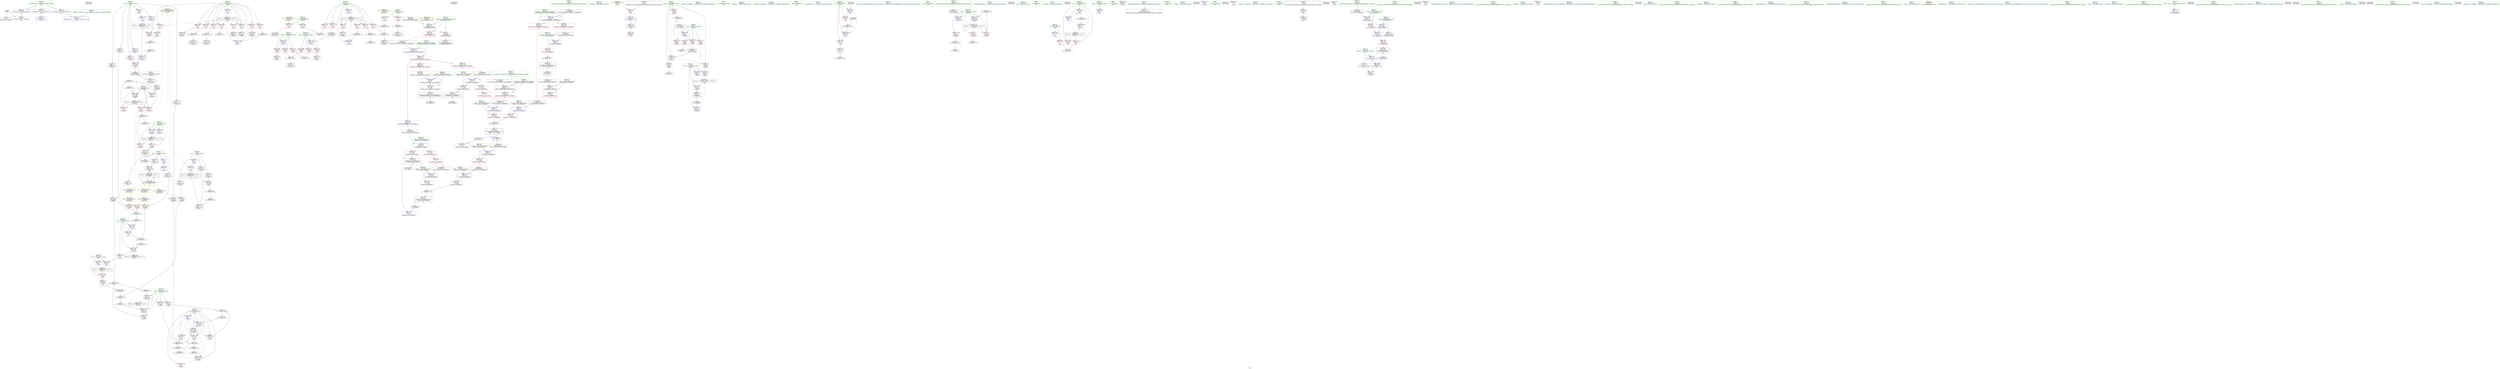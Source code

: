 digraph "SVFG" {
	label="SVFG";

	Node0x5619cc8ebdc0 [shape=record,color=grey,label="{NodeID: 0\nNullPtr}"];
	Node0x5619cc8ebdc0 -> Node0x5619cc90efd0[style=solid];
	Node0x5619cc8ebdc0 -> Node0x5619cc91de60[style=solid];
	Node0x5619cc95dd40 [shape=record,color=black,label="{NodeID: 609\n424 = PHI()\n}"];
	Node0x5619cc929e70 [shape=record,color=grey,label="{NodeID: 443\n128 = Binary(126, 127, )\n}"];
	Node0x5619cc929e70 -> Node0x5619cc929b70[style=solid];
	Node0x5619cc91eed0 [shape=record,color=blue,label="{NodeID: 277\n140\<--192\ni\<--inc\n_Z3prev\n}"];
	Node0x5619cc91eed0 -> Node0x5619cc9402c0[style=dashed];
	Node0x5619cc912b50 [shape=record,color=red,label="{NodeID: 194\n217\<--203\n\<--n.addr\n_Z1Cii\n}"];
	Node0x5619cc912b50 -> Node0x5619cc90fb20[style=solid];
	Node0x5619cc90fbf0 [shape=record,color=black,label="{NodeID: 111\n222\<--221\nidxprom1\<--\n_Z1Cii\n}"];
	Node0x5619cc90dcb0 [shape=record,color=green,label="{NodeID: 28\n14\<--16\npw2\<--pw2_field_insensitive\nGlob }"];
	Node0x5619cc90dcb0 -> Node0x5619cc915f30[style=solid];
	Node0x5619cc90dcb0 -> Node0x5619cc916000[style=solid];
	Node0x5619cc90dcb0 -> Node0x5619cc9160d0[style=solid];
	Node0x5619cc90dcb0 -> Node0x5619cc9161a0[style=solid];
	Node0x5619cc960b40 [shape=record,color=black,label="{NodeID: 637\n42 = PHI()\n}"];
	Node0x5619cc92c870 [shape=record,color=grey,label="{NodeID: 471\n275 = Binary(274, 123, )\n}"];
	Node0x5619cc92c870 -> Node0x5619cc91f620[style=solid];
	Node0x5619cc920590 [shape=record,color=blue,label="{NodeID: 305\n480\<--487\n__old\<--\n_ZNSt8ios_base4setfESt13_Ios_FmtflagsS0_\n}"];
	Node0x5619cc920590 -> Node0x5619cc91d060[style=dashed];
	Node0x5619cc914210 [shape=record,color=red,label="{NodeID: 222\n285\<--284\n\<--arrayidx5\n_Z5solvev\n}"];
	Node0x5619cc914210 -> Node0x5619cc92c3f0[style=solid];
	Node0x5619cc915d90 [shape=record,color=purple,label="{NodeID: 139\n223\<--11\narrayidx2\<--ifact\n_Z1Cii\n}"];
	Node0x5619cc915d90 -> Node0x5619cc9131d0[style=solid];
	Node0x5619cc9105a0 [shape=record,color=green,label="{NodeID: 56\n257\<--258\n_ZNSirsERi\<--_ZNSirsERi_field_insensitive\n}"];
	Node0x5619cc9420c0 [shape=record,color=yellow,style=double,label="{NodeID: 499\n47V_1 = ENCHI(MR_47V_0)\npts\{1 \}\nFun[main]}"];
	Node0x5619cc9420c0 -> Node0x5619cc9170d0[style=dashed];
	Node0x5619cc91d880 [shape=record,color=red,label="{NodeID: 250\n543\<--542\n\<--\n_ZStoRRSt13_Ios_FmtflagsS_\n|{<s0>32}}"];
	Node0x5619cc91d880:s0 -> Node0x5619cc95e5e0[style=solid,color=red];
	Node0x5619cc9174e0 [shape=record,color=red,label="{NodeID: 167\n74\<--66\n\<--b.addr\n_Z3gcdxx\n}"];
	Node0x5619cc9174e0 -> Node0x5619cc91e100[style=solid];
	Node0x5619cc911f60 [shape=record,color=green,label="{NodeID: 84\n500\<--501\n_ZStanSt13_Ios_FmtflagsS_\<--_ZStanSt13_Ios_FmtflagsS__field_insensitive\n}"];
	Node0x5619cc90baf0 [shape=record,color=green,label="{NodeID: 1\n7\<--1\n__dso_handle\<--dummyObj\nGlob }"];
	Node0x5619cc95de10 [shape=record,color=black,label="{NodeID: 610\n490 = PHI(524, )\n|{<s0>28}}"];
	Node0x5619cc95de10:s0 -> Node0x5619cc95e9a0[style=solid,color=red];
	Node0x5619cc93d1b0 [shape=record,color=yellow,style=double,label="{NodeID: 527\n34V_1 = ENCHI(MR_34V_0)\npts\{247 \}\nFun[_Z5solvev]}"];
	Node0x5619cc93d1b0 -> Node0x5619cc913370[style=dashed];
	Node0x5619cc93d1b0 -> Node0x5619cc913440[style=dashed];
	Node0x5619cc929ff0 [shape=record,color=grey,label="{NodeID: 444\n121 = Binary(119, 120, )\n}"];
	Node0x5619cc929ff0 -> Node0x5619cc9299f0[style=solid];
	Node0x5619cc91efa0 [shape=record,color=blue,label="{NodeID: 278\n203\<--199\nn.addr\<--n\n_Z1Cii\n}"];
	Node0x5619cc91efa0 -> Node0x5619cc912a80[style=dashed];
	Node0x5619cc91efa0 -> Node0x5619cc912b50[style=dashed];
	Node0x5619cc91efa0 -> Node0x5619cc912c20[style=dashed];
	Node0x5619cc912c20 [shape=record,color=red,label="{NodeID: 195\n229\<--203\n\<--n.addr\n_Z1Cii\n}"];
	Node0x5619cc912c20 -> Node0x5619cc9293f0[style=solid];
	Node0x5619cc90fcc0 [shape=record,color=black,label="{NodeID: 112\n232\<--231\nidxprom3\<--sub\n_Z1Cii\n}"];
	Node0x5619cc90ddb0 [shape=record,color=green,label="{NodeID: 29\n30\<--34\nllvm.global_ctors\<--llvm.global_ctors_field_insensitive\nGlob }"];
	Node0x5619cc90ddb0 -> Node0x5619cc916680[style=solid];
	Node0x5619cc90ddb0 -> Node0x5619cc916780[style=solid];
	Node0x5619cc90ddb0 -> Node0x5619cc916880[style=solid];
	Node0x5619cc960c10 [shape=record,color=black,label="{NodeID: 638\n184 = PHI(94, )\n}"];
	Node0x5619cc960c10 -> Node0x5619cc91ee00[style=solid];
	Node0x5619cc92c9f0 [shape=record,color=grey,label="{NodeID: 472\n279 = Binary(280, 278, )\n}"];
	Node0x5619cc92c9f0 -> Node0x5619cc92c0f0[style=solid];
	Node0x5619cc920660 [shape=record,color=blue,label="{NodeID: 306\n511\<--509\n__a.addr\<--__a\n_ZStaNRSt13_Ios_FmtflagsS_\n}"];
	Node0x5619cc920660 -> Node0x5619cc91d200[style=dashed];
	Node0x5619cc920660 -> Node0x5619cc91d2d0[style=dashed];
	Node0x5619cc9142e0 [shape=record,color=red,label="{NodeID: 223\n316\<--315\n\<--arrayidx14\n_Z5solvev\n}"];
	Node0x5619cc9142e0 -> Node0x5619cc92b7f0[style=solid];
	Node0x5619cc915e60 [shape=record,color=purple,label="{NodeID: 140\n233\<--11\narrayidx4\<--ifact\n_Z1Cii\n}"];
	Node0x5619cc915e60 -> Node0x5619cc9132a0[style=solid];
	Node0x5619cc9106a0 [shape=record,color=green,label="{NodeID: 57\n324\<--325\n_ZNSolsEx\<--_ZNSolsEx_field_insensitive\n}"];
	Node0x5619cc91d950 [shape=record,color=red,label="{NodeID: 251\n560\<--554\n\<--__a.addr\n_ZStanSt13_Ios_FmtflagsS_\n}"];
	Node0x5619cc91d950 -> Node0x5619cc92ad70[style=solid];
	Node0x5619cc9175b0 [shape=record,color=red,label="{NodeID: 168\n77\<--66\n\<--b.addr\n_Z3gcdxx\n}"];
	Node0x5619cc9175b0 -> Node0x5619cc92d5f0[style=solid];
	Node0x5619cc912060 [shape=record,color=green,label="{NodeID: 85\n504\<--505\n_ZStoRRSt13_Ios_FmtflagsS_\<--_ZStoRRSt13_Ios_FmtflagsS__field_insensitive\n}"];
	Node0x5619cc90bb80 [shape=record,color=green,label="{NodeID: 2\n17\<--1\n_ZSt3cin\<--dummyObj\nGlob }"];
	Node0x5619cc95dfa0 [shape=record,color=black,label="{NodeID: 611\n494 = PHI(508, )\n}"];
	Node0x5619cc93d2c0 [shape=record,color=yellow,style=double,label="{NodeID: 528\n36V_1 = ENCHI(MR_36V_0)\npts\{249 \}\nFun[_Z5solvev]}"];
	Node0x5619cc93d2c0 -> Node0x5619cc913510[style=dashed];
	Node0x5619cc93d2c0 -> Node0x5619cc9135e0[style=dashed];
	Node0x5619cc92a170 [shape=record,color=grey,label="{NodeID: 445\n175 = Binary(174, 123, )\n}"];
	Node0x5619cc92a170 -> Node0x5619cc91ed30[style=solid];
	Node0x5619cc91f070 [shape=record,color=blue,label="{NodeID: 279\n205\<--200\nr.addr\<--r\n_Z1Cii\n}"];
	Node0x5619cc91f070 -> Node0x5619cc912cf0[style=dashed];
	Node0x5619cc91f070 -> Node0x5619cc912dc0[style=dashed];
	Node0x5619cc91f070 -> Node0x5619cc912e90[style=dashed];
	Node0x5619cc912cf0 [shape=record,color=red,label="{NodeID: 196\n212\<--205\n\<--r.addr\n_Z1Cii\n}"];
	Node0x5619cc912cf0 -> Node0x5619cc92d170[style=solid];
	Node0x5619cc90fd90 [shape=record,color=black,label="{NodeID: 113\n198\<--241\n_Z1Cii_ret\<--\n_Z1Cii\n|{<s0>7}}"];
	Node0x5619cc90fd90:s0 -> Node0x5619cc961030[style=solid,color=blue];
	Node0x5619cc90deb0 [shape=record,color=green,label="{NodeID: 30\n35\<--36\n__cxx_global_var_init\<--__cxx_global_var_init_field_insensitive\n}"];
	Node0x5619cc960d80 [shape=record,color=black,label="{NodeID: 639\n447 = PHI(470, )\n}"];
	Node0x5619cc92cb70 [shape=record,color=grey,label="{NodeID: 473\n396 = Binary(394, 395, )\n}"];
	Node0x5619cc92cb70 -> Node0x5619cc91ff10[style=solid];
	Node0x5619cc920730 [shape=record,color=blue,label="{NodeID: 307\n513\<--510\n__b.addr\<--__b\n_ZStaNRSt13_Ios_FmtflagsS_\n}"];
	Node0x5619cc920730 -> Node0x5619cc91d3a0[style=dashed];
	Node0x5619cc9143b0 [shape=record,color=red,label="{NodeID: 224\n395\<--345\n\<--clk\nmain\n}"];
	Node0x5619cc9143b0 -> Node0x5619cc92cb70[style=solid];
	Node0x5619cc915f30 [shape=record,color=purple,label="{NodeID: 141\n142\<--14\n\<--pw2\n_Z3prev\n}"];
	Node0x5619cc915f30 -> Node0x5619cc91e920[style=solid];
	Node0x5619cc9107a0 [shape=record,color=green,label="{NodeID: 58\n328\<--329\n_ZStlsISt11char_traitsIcEERSt13basic_ostreamIcT_ES5_PKc\<--_ZStlsISt11char_traitsIcEERSt13basic_ostreamIcT_ES5_PKc_field_insensitive\n}"];
	Node0x5619cc91da20 [shape=record,color=red,label="{NodeID: 252\n561\<--556\n\<--__b.addr\n_ZStanSt13_Ios_FmtflagsS_\n}"];
	Node0x5619cc91da20 -> Node0x5619cc92ad70[style=solid];
	Node0x5619cc917680 [shape=record,color=red,label="{NodeID: 169\n83\<--66\n\<--b.addr\n_Z3gcdxx\n|{<s0>3}}"];
	Node0x5619cc917680:s0 -> Node0x5619cc95f0b0[style=solid,color=red];
	Node0x5619cc912160 [shape=record,color=green,label="{NodeID: 86\n511\<--512\n__a.addr\<--__a.addr_field_insensitive\n_ZStaNRSt13_Ios_FmtflagsS_\n}"];
	Node0x5619cc912160 -> Node0x5619cc91d200[style=solid];
	Node0x5619cc912160 -> Node0x5619cc91d2d0[style=solid];
	Node0x5619cc912160 -> Node0x5619cc920660[style=solid];
	Node0x5619cc90be30 [shape=record,color=green,label="{NodeID: 3\n20\<--1\n_ZSt4cout\<--dummyObj\nGlob }"];
	Node0x5619cc95e0b0 [shape=record,color=black,label="{NodeID: 612\n499 = PHI(551, )\n|{<s0>30}}"];
	Node0x5619cc95e0b0:s0 -> Node0x5619cc95f4a0[style=solid,color=red];
	Node0x5619cc92a2f0 [shape=record,color=grey,label="{NodeID: 446\n132 = Binary(131, 108, )\n}"];
	Node0x5619cc92a2f0 -> Node0x5619cc91e850[style=solid];
	Node0x5619cc91f140 [shape=record,color=blue,label="{NodeID: 280\n201\<--72\nretval\<--\n_Z1Cii\n}"];
	Node0x5619cc91f140 -> Node0x5619cc9416c0[style=dashed];
	Node0x5619cc912dc0 [shape=record,color=red,label="{NodeID: 197\n221\<--205\n\<--r.addr\n_Z1Cii\n}"];
	Node0x5619cc912dc0 -> Node0x5619cc90fbf0[style=solid];
	Node0x5619cc90fe60 [shape=record,color=black,label="{NodeID: 114\n271\<--270\nidxprom\<--\n_Z5solvev\n}"];
	Node0x5619cc90dfb0 [shape=record,color=green,label="{NodeID: 31\n39\<--40\n_ZNSt8ios_base4InitC1Ev\<--_ZNSt8ios_base4InitC1Ev_field_insensitive\n}"];
	Node0x5619cc960e90 [shape=record,color=black,label="{NodeID: 640\n256 = PHI()\n}"];
	Node0x5619cc92ccf0 [shape=record,color=grey,label="{NodeID: 474\n152 = cmp(151, 153, )\n}"];
	Node0x5619cc920800 [shape=record,color=blue,label="{NodeID: 308\n521\<--520\n\<--call\n_ZStaNRSt13_Ios_FmtflagsS_\n}"];
	Node0x5619cc914480 [shape=record,color=red,label="{NodeID: 225\n416\<--345\n\<--clk\nmain\n}"];
	Node0x5619cc914480 -> Node0x5619cc914e20[style=solid];
	Node0x5619cc916000 [shape=record,color=purple,label="{NodeID: 142\n158\<--14\narrayidx\<--pw2\n_Z3prev\n}"];
	Node0x5619cc916000 -> Node0x5619cc9186c0[style=solid];
	Node0x5619cc9108a0 [shape=record,color=green,label="{NodeID: 59\n340\<--341\nmain\<--main_field_insensitive\n}"];
	Node0x5619cc91daf0 [shape=record,color=red,label="{NodeID: 253\n573\<--567\n\<--__a.addr\n_ZStorSt13_Ios_FmtflagsS_\n}"];
	Node0x5619cc91daf0 -> Node0x5619cc929cf0[style=solid];
	Node0x5619cc917750 [shape=record,color=red,label="{NodeID: 170\n85\<--66\n\<--b.addr\n_Z3gcdxx\n}"];
	Node0x5619cc917750 -> Node0x5619cc92b1f0[style=solid];
	Node0x5619cc912230 [shape=record,color=green,label="{NodeID: 87\n513\<--514\n__b.addr\<--__b.addr_field_insensitive\n_ZStaNRSt13_Ios_FmtflagsS_\n}"];
	Node0x5619cc912230 -> Node0x5619cc91d3a0[style=solid];
	Node0x5619cc912230 -> Node0x5619cc920730[style=solid];
	Node0x5619cc90bec0 [shape=record,color=green,label="{NodeID: 4\n21\<--1\n.str\<--dummyObj\nGlob }"];
	Node0x5619cc95e220 [shape=record,color=black,label="{NodeID: 613\n503 = PHI(533, )\n}"];
	Node0x5619cc92a470 [shape=record,color=grey,label="{NodeID: 447\n303 = Binary(302, 123, )\n}"];
	Node0x5619cc92a470 -> Node0x5619cc92a5f0[style=solid];
	Node0x5619cc91f210 [shape=record,color=blue,label="{NodeID: 281\n207\<--226\nans\<--rem\n_Z1Cii\n}"];
	Node0x5619cc91f210 -> Node0x5619cc912f60[style=dashed];
	Node0x5619cc91f210 -> Node0x5619cc91f2e0[style=dashed];
	Node0x5619cc912e90 [shape=record,color=red,label="{NodeID: 198\n230\<--205\n\<--r.addr\n_Z1Cii\n}"];
	Node0x5619cc912e90 -> Node0x5619cc9293f0[style=solid];
	Node0x5619cc914a10 [shape=record,color=black,label="{NodeID: 115\n283\<--282\nidxprom4\<--sub\n_Z5solvev\n}"];
	Node0x5619cc90e0b0 [shape=record,color=green,label="{NodeID: 32\n45\<--46\n__cxa_atexit\<--__cxa_atexit_field_insensitive\n}"];
	Node0x5619cc960f60 [shape=record,color=black,label="{NodeID: 641\n259 = PHI()\n}"];
	Node0x5619cc92ce70 [shape=record,color=grey,label="{NodeID: 475\n117 = cmp(116, 72, )\n}"];
	Node0x5619cc9208d0 [shape=record,color=blue,label="{NodeID: 309\n526\<--525\n__a.addr\<--__a\n_ZStcoSt13_Ios_Fmtflags\n}"];
	Node0x5619cc9208d0 -> Node0x5619cc91d540[style=dashed];
	Node0x5619cc914550 [shape=record,color=red,label="{NodeID: 226\n377\<--347\n\<--t\nmain\n}"];
	Node0x5619cc914550 -> Node0x5619cc92cff0[style=solid];
	Node0x5619cc9160d0 [shape=record,color=purple,label="{NodeID: 143\n165\<--14\narrayidx2\<--pw2\n_Z3prev\n}"];
	Node0x5619cc9160d0 -> Node0x5619cc91ec60[style=solid];
	Node0x5619cc9109a0 [shape=record,color=green,label="{NodeID: 60\n343\<--344\nretval\<--retval_field_insensitive\nmain\n}"];
	Node0x5619cc9109a0 -> Node0x5619cc91fb00[style=solid];
	Node0x5619cc91dbc0 [shape=record,color=red,label="{NodeID: 254\n574\<--569\n\<--__b.addr\n_ZStorSt13_Ios_FmtflagsS_\n}"];
	Node0x5619cc91dbc0 -> Node0x5619cc929cf0[style=solid];
	Node0x5619cc917820 [shape=record,color=red,label="{NodeID: 171\n109\<--97\n\<--base.addr\n_Z4modxxx\n}"];
	Node0x5619cc917820 -> Node0x5619cc91e5e0[style=solid];
	Node0x5619cc912300 [shape=record,color=green,label="{NodeID: 88\n526\<--527\n__a.addr\<--__a.addr_field_insensitive\n_ZStcoSt13_Ios_Fmtflags\n}"];
	Node0x5619cc912300 -> Node0x5619cc91d540[style=solid];
	Node0x5619cc912300 -> Node0x5619cc9208d0[style=solid];
	Node0x5619cc90bf50 [shape=record,color=green,label="{NodeID: 5\n23\<--1\n.str.1\<--dummyObj\nGlob }"];
	Node0x5619cc95e330 [shape=record,color=black,label="{NodeID: 614\n520 = PHI(551, )\n}"];
	Node0x5619cc95e330 -> Node0x5619cc920800[style=solid];
	Node0x5619cc92a5f0 [shape=record,color=grey,label="{NodeID: 448\n304 = Binary(303, 123, )\n}"];
	Node0x5619cc92a5f0 -> Node0x5619cc91f890[style=solid];
	Node0x5619cc91f2e0 [shape=record,color=blue,label="{NodeID: 282\n207\<--236\nans\<--rem6\n_Z1Cii\n}"];
	Node0x5619cc91f2e0 -> Node0x5619cc913030[style=dashed];
	Node0x5619cc91f2e0 -> Node0x5619cc941bc0[style=dashed];
	Node0x5619cc912f60 [shape=record,color=red,label="{NodeID: 199\n228\<--207\n\<--ans\n_Z1Cii\n}"];
	Node0x5619cc912f60 -> Node0x5619cc928df0[style=solid];
	Node0x5619cc914ae0 [shape=record,color=black,label="{NodeID: 116\n342\<--292\nmain_ret\<--\nmain\n}"];
	Node0x5619cc90e1b0 [shape=record,color=green,label="{NodeID: 33\n44\<--50\n_ZNSt8ios_base4InitD1Ev\<--_ZNSt8ios_base4InitD1Ev_field_insensitive\n}"];
	Node0x5619cc90e1b0 -> Node0x5619cc90f2d0[style=solid];
	Node0x5619cc961030 [shape=record,color=black,label="{NodeID: 642\n269 = PHI(198, )\n}"];
	Node0x5619cc961030 -> Node0x5619cc92c6f0[style=solid];
	Node0x5619cc92cff0 [shape=record,color=grey,label="{NodeID: 476\n378 = cmp(376, 377, )\n}"];
	Node0x5619cc9209a0 [shape=record,color=blue,label="{NodeID: 310\n536\<--534\n__a.addr\<--__a\n_ZStoRRSt13_Ios_FmtflagsS_\n}"];
	Node0x5619cc9209a0 -> Node0x5619cc91d610[style=dashed];
	Node0x5619cc9209a0 -> Node0x5619cc91d6e0[style=dashed];
	Node0x5619cc914620 [shape=record,color=red,label="{NodeID: 227\n376\<--349\n\<--tests\nmain\n}"];
	Node0x5619cc914620 -> Node0x5619cc92cff0[style=solid];
	Node0x5619cc9161a0 [shape=record,color=purple,label="{NodeID: 144\n272\<--14\narrayidx\<--pw2\n_Z5solvev\n}"];
	Node0x5619cc9161a0 -> Node0x5619cc914140[style=solid];
	Node0x5619cc910a70 [shape=record,color=green,label="{NodeID: 61\n345\<--346\nclk\<--clk_field_insensitive\nmain\n}"];
	Node0x5619cc910a70 -> Node0x5619cc9143b0[style=solid];
	Node0x5619cc910a70 -> Node0x5619cc914480[style=solid];
	Node0x5619cc910a70 -> Node0x5619cc91fbd0[style=solid];
	Node0x5619cc910a70 -> Node0x5619cc91ff10[style=solid];
	Node0x5619cc91dc90 [shape=record,color=blue,label="{NodeID: 255\n581\<--31\nllvm.global_ctors_0\<--\nGlob }"];
	Node0x5619cc9178f0 [shape=record,color=red,label="{NodeID: 172\n112\<--99\n\<--ex.addr\n_Z4modxxx\n}"];
	Node0x5619cc9178f0 -> Node0x5619cc92d470[style=solid];
	Node0x5619cc9123d0 [shape=record,color=green,label="{NodeID: 89\n536\<--537\n__a.addr\<--__a.addr_field_insensitive\n_ZStoRRSt13_Ios_FmtflagsS_\n}"];
	Node0x5619cc9123d0 -> Node0x5619cc91d610[style=solid];
	Node0x5619cc9123d0 -> Node0x5619cc91d6e0[style=solid];
	Node0x5619cc9123d0 -> Node0x5619cc9209a0[style=solid];
	Node0x5619cc90bfe0 [shape=record,color=green,label="{NodeID: 6\n25\<--1\n.str.2\<--dummyObj\nGlob }"];
	Node0x5619cc95e4a0 [shape=record,color=black,label="{NodeID: 615\n545 = PHI(564, )\n}"];
	Node0x5619cc95e4a0 -> Node0x5619cc920b40[style=solid];
	Node0x5619cc945240 [shape=record,color=yellow,style=double,label="{NodeID: 532\n18V_1 = ENCHI(MR_18V_0)\npts\{100000 \}\nFun[_Z5solvev]|{|<s2>7}}"];
	Node0x5619cc945240 -> Node0x5619cc914210[style=dashed];
	Node0x5619cc945240 -> Node0x5619cc9142e0[style=dashed];
	Node0x5619cc945240:s2 -> Node0x5619cc945c40[style=dashed,color=red];
	Node0x5619cc92a770 [shape=record,color=grey,label="{NodeID: 449\n302 = Binary(300, 301, )\n}"];
	Node0x5619cc92a770 -> Node0x5619cc92a470[style=solid];
	Node0x5619cc91f3b0 [shape=record,color=blue,label="{NodeID: 283\n201\<--238\nretval\<--\n_Z1Cii\n}"];
	Node0x5619cc91f3b0 -> Node0x5619cc9416c0[style=dashed];
	Node0x5619cc913030 [shape=record,color=red,label="{NodeID: 200\n238\<--207\n\<--ans\n_Z1Cii\n}"];
	Node0x5619cc913030 -> Node0x5619cc91f3b0[style=solid];
	Node0x5619cc914bb0 [shape=record,color=black,label="{NodeID: 117\n314\<--313\nidxprom13\<--mul12\n_Z5solvev\n}"];
	Node0x5619cc90e2b0 [shape=record,color=green,label="{NodeID: 34\n57\<--58\n_Z3gcdxx\<--_Z3gcdxx_field_insensitive\n}"];
	Node0x5619cc961200 [shape=record,color=black,label="{NodeID: 643\n323 = PHI()\n}"];
	Node0x5619cc92d170 [shape=record,color=grey,label="{NodeID: 477\n213 = cmp(211, 212, )\n}"];
	Node0x5619cc920a70 [shape=record,color=blue,label="{NodeID: 311\n538\<--535\n__b.addr\<--__b\n_ZStoRRSt13_Ios_FmtflagsS_\n}"];
	Node0x5619cc920a70 -> Node0x5619cc91d7b0[style=dashed];
	Node0x5619cc9146f0 [shape=record,color=red,label="{NodeID: 228\n382\<--349\n\<--tests\nmain\n}"];
	Node0x5619cc916270 [shape=record,color=purple,label="{NodeID: 145\n326\<--21\n\<--.str\n_Z5solvev\n}"];
	Node0x5619cc910b40 [shape=record,color=green,label="{NodeID: 62\n347\<--348\nt\<--t_field_insensitive\nmain\n}"];
	Node0x5619cc910b40 -> Node0x5619cc914550[style=solid];
	Node0x5619cc910b40 -> Node0x5619cc91fca0[style=solid];
	Node0x5619cc943040 [shape=record,color=yellow,style=double,label="{NodeID: 505\n59V_1 = ENCHI(MR_59V_0)\npts\{100000 130000 160000 \}\nFun[main]|{<s0>13|<s1>13|<s2>13}}"];
	Node0x5619cc943040:s0 -> Node0x5619cc91e920[style=dashed,color=red];
	Node0x5619cc943040:s1 -> Node0x5619cc91e9f0[style=dashed,color=red];
	Node0x5619cc943040:s2 -> Node0x5619cc91eac0[style=dashed,color=red];
	Node0x5619cc91dd60 [shape=record,color=blue,label="{NodeID: 256\n582\<--32\nllvm.global_ctors_1\<--_GLOBAL__sub_I_hm98_2_1.cpp\nGlob }"];
	Node0x5619cc9179c0 [shape=record,color=red,label="{NodeID: 173\n115\<--99\n\<--ex.addr\n_Z4modxxx\n}"];
	Node0x5619cc9179c0 -> Node0x5619cc92b970[style=solid];
	Node0x5619cc9124a0 [shape=record,color=green,label="{NodeID: 90\n538\<--539\n__b.addr\<--__b.addr_field_insensitive\n_ZStoRRSt13_Ios_FmtflagsS_\n}"];
	Node0x5619cc9124a0 -> Node0x5619cc91d7b0[style=solid];
	Node0x5619cc9124a0 -> Node0x5619cc920a70[style=solid];
	Node0x5619cc90c820 [shape=record,color=green,label="{NodeID: 7\n27\<--1\n_ZSt4cerr\<--dummyObj\nGlob }"];
	Node0x5619cc95e5e0 [shape=record,color=black,label="{NodeID: 616\n565 = PHI(543, )\n0th arg _ZStorSt13_Ios_FmtflagsS_ }"];
	Node0x5619cc95e5e0 -> Node0x5619cc920db0[style=solid];
	Node0x5619cc945320 [shape=record,color=yellow,style=double,label="{NodeID: 533\n20V_1 = ENCHI(MR_20V_0)\npts\{130000 \}\nFun[_Z5solvev]|{<s0>7}}"];
	Node0x5619cc945320:s0 -> Node0x5619cc945d20[style=dashed,color=red];
	Node0x5619cc92a8f0 [shape=record,color=grey,label="{NodeID: 450\n309 = Binary(308, 149, )\n}"];
	Node0x5619cc92a8f0 -> Node0x5619cc91f960[style=solid];
	Node0x5619cc91f480 [shape=record,color=blue,label="{NodeID: 284\n250\<--72\nans\<--\n_Z5solvev\n}"];
	Node0x5619cc91f480 -> Node0x5619cc9136b0[style=dashed];
	Node0x5619cc91f480 -> Node0x5619cc913780[style=dashed];
	Node0x5619cc91f480 -> Node0x5619cc913850[style=dashed];
	Node0x5619cc91f480 -> Node0x5619cc91f7c0[style=dashed];
	Node0x5619cc91f480 -> Node0x5619cc91f890[style=dashed];
	Node0x5619cc91f480 -> Node0x5619cc91fa30[style=dashed];
	Node0x5619cc913100 [shape=record,color=red,label="{NodeID: 201\n220\<--219\n\<--arrayidx\n_Z1Cii\n}"];
	Node0x5619cc913100 -> Node0x5619cc929270[style=solid];
	Node0x5619cc914c80 [shape=record,color=black,label="{NodeID: 118\n360\<--359\n\<--vbase.offset.ptr\nmain\n}"];
	Node0x5619cc914c80 -> Node0x5619cc914890[style=solid];
	Node0x5619cc90e3b0 [shape=record,color=green,label="{NodeID: 35\n62\<--63\nretval\<--retval_field_insensitive\n_Z3gcdxx\n}"];
	Node0x5619cc90e3b0 -> Node0x5619cc9171a0[style=solid];
	Node0x5619cc90e3b0 -> Node0x5619cc91e100[style=solid];
	Node0x5619cc90e3b0 -> Node0x5619cc91e1d0[style=solid];
	Node0x5619cc90e3b0 -> Node0x5619cc91e2a0[style=solid];
	Node0x5619cc9612d0 [shape=record,color=black,label="{NodeID: 644\n327 = PHI()\n}"];
	Node0x5619cc92d2f0 [shape=record,color=grey,label="{NodeID: 478\n291 = cmp(290, 292, )\n}"];
	Node0x5619cc920b40 [shape=record,color=blue,label="{NodeID: 312\n548\<--545\n\<--call\n_ZStoRRSt13_Ios_FmtflagsS_\n}"];
	Node0x5619cc9147c0 [shape=record,color=red,label="{NodeID: 229\n390\<--349\n\<--tests\nmain\n}"];
	Node0x5619cc9147c0 -> Node0x5619cc92bc70[style=solid];
	Node0x5619cc916340 [shape=record,color=purple,label="{NodeID: 146\n423\<--21\n\<--.str\nmain\n}"];
	Node0x5619cc910c10 [shape=record,color=green,label="{NodeID: 63\n349\<--350\ntests\<--tests_field_insensitive\nmain\n}"];
	Node0x5619cc910c10 -> Node0x5619cc914620[style=solid];
	Node0x5619cc910c10 -> Node0x5619cc9146f0[style=solid];
	Node0x5619cc910c10 -> Node0x5619cc9147c0[style=solid];
	Node0x5619cc910c10 -> Node0x5619cc91fd70[style=solid];
	Node0x5619cc910c10 -> Node0x5619cc91fe40[style=solid];
	Node0x5619cc91de60 [shape=record,color=blue, style = dotted,label="{NodeID: 257\n583\<--3\nllvm.global_ctors_2\<--dummyVal\nGlob }"];
	Node0x5619cc917a90 [shape=record,color=red,label="{NodeID: 174\n131\<--99\n\<--ex.addr\n_Z4modxxx\n}"];
	Node0x5619cc917a90 -> Node0x5619cc92a2f0[style=solid];
	Node0x5619cc912570 [shape=record,color=green,label="{NodeID: 91\n546\<--547\n_ZStorSt13_Ios_FmtflagsS_\<--_ZStorSt13_Ios_FmtflagsS__field_insensitive\n}"];
	Node0x5619cc90c8b0 [shape=record,color=green,label="{NodeID: 8\n28\<--1\n.str.3\<--dummyObj\nGlob }"];
	Node0x5619cc95e720 [shape=record,color=black,label="{NodeID: 617\n566 = PHI(544, )\n1st arg _ZStorSt13_Ios_FmtflagsS_ }"];
	Node0x5619cc95e720 -> Node0x5619cc920e80[style=solid];
	Node0x5619cc945400 [shape=record,color=yellow,style=double,label="{NodeID: 534\n22V_1 = ENCHI(MR_22V_0)\npts\{160000 \}\nFun[_Z5solvev]}"];
	Node0x5619cc945400 -> Node0x5619cc914140[style=dashed];
	Node0x5619cc92aa70 [shape=record,color=grey,label="{NodeID: 451\n192 = Binary(191, 149, )\n}"];
	Node0x5619cc92aa70 -> Node0x5619cc91eed0[style=solid];
	Node0x5619cc91f550 [shape=record,color=blue,label="{NodeID: 285\n254\<--149\ni\<--\n_Z5solvev\n}"];
	Node0x5619cc91f550 -> Node0x5619cc93dac0[style=dashed];
	Node0x5619cc9131d0 [shape=record,color=red,label="{NodeID: 202\n224\<--223\n\<--arrayidx2\n_Z1Cii\n}"];
	Node0x5619cc9131d0 -> Node0x5619cc929270[style=solid];
	Node0x5619cc914d50 [shape=record,color=black,label="{NodeID: 119\n363\<--362\n\<--add.ptr\nmain\n}"];
	Node0x5619cc90e480 [shape=record,color=green,label="{NodeID: 36\n64\<--65\na.addr\<--a.addr_field_insensitive\n_Z3gcdxx\n}"];
	Node0x5619cc90e480 -> Node0x5619cc917270[style=solid];
	Node0x5619cc90e480 -> Node0x5619cc917340[style=solid];
	Node0x5619cc90e480 -> Node0x5619cc917410[style=solid];
	Node0x5619cc90e480 -> Node0x5619cc91df60[style=solid];
	Node0x5619cc9613a0 [shape=record,color=black,label="{NodeID: 645\n354 = PHI()\n}"];
	Node0x5619cc92d470 [shape=record,color=grey,label="{NodeID: 479\n113 = cmp(112, 72, )\n}"];
	Node0x5619cc920c10 [shape=record,color=blue,label="{NodeID: 313\n554\<--552\n__a.addr\<--__a\n_ZStanSt13_Ios_FmtflagsS_\n}"];
	Node0x5619cc920c10 -> Node0x5619cc91d950[style=dashed];
	Node0x5619cc914890 [shape=record,color=red,label="{NodeID: 230\n361\<--360\nvbase.offset\<--\nmain\n}"];
	Node0x5619cc916410 [shape=record,color=purple,label="{NodeID: 147\n380\<--23\n\<--.str.1\nmain\n}"];
	Node0x5619cc910ce0 [shape=record,color=green,label="{NodeID: 64\n351\<--352\nagg.tmp\<--agg.tmp_field_insensitive\nmain\n}"];
	Node0x5619cc910ce0 -> Node0x5619cc916980[style=solid];
	Node0x5619cc910ce0 -> Node0x5619cc916a50[style=solid];
	Node0x5619cc91df60 [shape=record,color=blue,label="{NodeID: 258\n64\<--60\na.addr\<--a\n_Z3gcdxx\n}"];
	Node0x5619cc91df60 -> Node0x5619cc917270[style=dashed];
	Node0x5619cc91df60 -> Node0x5619cc917340[style=dashed];
	Node0x5619cc91df60 -> Node0x5619cc917410[style=dashed];
	Node0x5619cc917b60 [shape=record,color=red,label="{NodeID: 175\n119\<--101\n\<--ans\n_Z4modxxx\n}"];
	Node0x5619cc917b60 -> Node0x5619cc929ff0[style=solid];
	Node0x5619cc912670 [shape=record,color=green,label="{NodeID: 92\n554\<--555\n__a.addr\<--__a.addr_field_insensitive\n_ZStanSt13_Ios_FmtflagsS_\n}"];
	Node0x5619cc912670 -> Node0x5619cc91d950[style=solid];
	Node0x5619cc912670 -> Node0x5619cc920c10[style=solid];
	Node0x5619cc90c9b0 [shape=record,color=green,label="{NodeID: 9\n31\<--1\n\<--dummyObj\nCan only get source location for instruction, argument, global var or function.}"];
	Node0x5619cc95e860 [shape=record,color=black,label="{NodeID: 618\n509 = PHI(493, )\n0th arg _ZStaNRSt13_Ios_FmtflagsS_ }"];
	Node0x5619cc95e860 -> Node0x5619cc920660[style=solid];
	Node0x5619cc92abf0 [shape=record,color=grey,label="{NodeID: 452\n297 = Binary(296, 123, )\n}"];
	Node0x5619cc92abf0 -> Node0x5619cc91f7c0[style=solid];
	Node0x5619cc91f620 [shape=record,color=blue,label="{NodeID: 286\n252\<--275\ntemp\<--rem\n_Z5solvev\n}"];
	Node0x5619cc91f620 -> Node0x5619cc9139f0[style=dashed];
	Node0x5619cc91f620 -> Node0x5619cc91f6f0[style=dashed];
	Node0x5619cc9132a0 [shape=record,color=red,label="{NodeID: 203\n234\<--233\n\<--arrayidx4\n_Z1Cii\n}"];
	Node0x5619cc9132a0 -> Node0x5619cc928df0[style=solid];
	Node0x5619cc914e20 [shape=record,color=black,label="{NodeID: 120\n417\<--416\nconv\<--\nmain\n}"];
	Node0x5619cc914e20 -> Node0x5619cc92bf70[style=solid];
	Node0x5619cc90e550 [shape=record,color=green,label="{NodeID: 37\n66\<--67\nb.addr\<--b.addr_field_insensitive\n_Z3gcdxx\n}"];
	Node0x5619cc90e550 -> Node0x5619cc9174e0[style=solid];
	Node0x5619cc90e550 -> Node0x5619cc9175b0[style=solid];
	Node0x5619cc90e550 -> Node0x5619cc917680[style=solid];
	Node0x5619cc90e550 -> Node0x5619cc917750[style=solid];
	Node0x5619cc90e550 -> Node0x5619cc91e030[style=solid];
	Node0x5619cc961470 [shape=record,color=black,label="{NodeID: 646\n364 = PHI()\n}"];
	Node0x5619cc92d5f0 [shape=record,color=grey,label="{NodeID: 480\n78 = cmp(77, 72, )\n}"];
	Node0x5619cc920ce0 [shape=record,color=blue,label="{NodeID: 314\n556\<--553\n__b.addr\<--__b\n_ZStanSt13_Ios_FmtflagsS_\n}"];
	Node0x5619cc920ce0 -> Node0x5619cc91da20[style=dashed];
	Node0x5619cc91c950 [shape=record,color=red,label="{NodeID: 231\n412\<--411\n\<--coerce.dive11\nmain\n}"];
	Node0x5619cc9164e0 [shape=record,color=purple,label="{NodeID: 148\n386\<--25\n\<--.str.2\nmain\n}"];
	Node0x5619cc910db0 [shape=record,color=green,label="{NodeID: 65\n356\<--357\n_ZNSt8ios_base15sync_with_stdioEb\<--_ZNSt8ios_base15sync_with_stdioEb_field_insensitive\n}"];
	Node0x5619cc91e030 [shape=record,color=blue,label="{NodeID: 259\n66\<--61\nb.addr\<--b\n_Z3gcdxx\n}"];
	Node0x5619cc91e030 -> Node0x5619cc9174e0[style=dashed];
	Node0x5619cc91e030 -> Node0x5619cc9175b0[style=dashed];
	Node0x5619cc91e030 -> Node0x5619cc917680[style=dashed];
	Node0x5619cc91e030 -> Node0x5619cc917750[style=dashed];
	Node0x5619cc917c30 [shape=record,color=red,label="{NodeID: 176\n135\<--101\n\<--ans\n_Z4modxxx\n}"];
	Node0x5619cc917c30 -> Node0x5619cc90f4a0[style=solid];
	Node0x5619cc912740 [shape=record,color=green,label="{NodeID: 93\n556\<--557\n__b.addr\<--__b.addr_field_insensitive\n_ZStanSt13_Ios_FmtflagsS_\n}"];
	Node0x5619cc912740 -> Node0x5619cc91da20[style=solid];
	Node0x5619cc912740 -> Node0x5619cc920ce0[style=solid];
	Node0x5619cc90cab0 [shape=record,color=green,label="{NodeID: 10\n72\<--1\n\<--dummyObj\nCan only get source location for instruction, argument, global var or function.}"];
	Node0x5619cc95e9a0 [shape=record,color=black,label="{NodeID: 619\n510 = PHI(490, )\n1st arg _ZStaNRSt13_Ios_FmtflagsS_ }"];
	Node0x5619cc95e9a0 -> Node0x5619cc920730[style=solid];
	Node0x5619cc92ad70 [shape=record,color=grey,label="{NodeID: 453\n562 = Binary(560, 561, )\n}"];
	Node0x5619cc92ad70 -> Node0x5619cc9153d0[style=solid];
	Node0x5619cc91f6f0 [shape=record,color=blue,label="{NodeID: 287\n252\<--287\ntemp\<--rem7\n_Z5solvev\n}"];
	Node0x5619cc91f6f0 -> Node0x5619cc913ac0[style=dashed];
	Node0x5619cc91f6f0 -> Node0x5619cc913b90[style=dashed];
	Node0x5619cc91f6f0 -> Node0x5619cc93d5c0[style=dashed];
	Node0x5619cc913370 [shape=record,color=red,label="{NodeID: 204\n278\<--246\n\<--n\n_Z5solvev\n}"];
	Node0x5619cc913370 -> Node0x5619cc92c9f0[style=solid];
	Node0x5619cc914ef0 [shape=record,color=black,label="{NodeID: 121\n441\<--452\n_ZSt5fixedRSt8ios_base_ret\<--\n_ZSt5fixedRSt8ios_base\n}"];
	Node0x5619cc90e620 [shape=record,color=green,label="{NodeID: 38\n92\<--93\n_Z4modxxx\<--_Z4modxxx_field_insensitive\n}"];
	Node0x5619cc961540 [shape=record,color=black,label="{NodeID: 647\n367 = PHI()\n}"];
	Node0x5619cc961540 -> Node0x5619cc91fbd0[style=solid];
	Node0x5619cc92d770 [shape=record,color=grey,label="{NodeID: 481\n71 = cmp(70, 72, )\n}"];
	Node0x5619cc920db0 [shape=record,color=blue,label="{NodeID: 315\n567\<--565\n__a.addr\<--__a\n_ZStorSt13_Ios_FmtflagsS_\n}"];
	Node0x5619cc920db0 -> Node0x5619cc91daf0[style=dashed];
	Node0x5619cc91c9e0 [shape=record,color=red,label="{NodeID: 232\n446\<--443\n\<--__base.addr\n_ZSt5fixedRSt8ios_base\n|{<s0>26}}"];
	Node0x5619cc91c9e0:s0 -> Node0x5619cc95f5e0[style=solid,color=red];
	Node0x5619cc9165b0 [shape=record,color=purple,label="{NodeID: 149\n398\<--28\n\<--.str.3\nmain\n}"];
	Node0x5619cc910eb0 [shape=record,color=green,label="{NodeID: 66\n365\<--366\n_ZNSt9basic_iosIcSt11char_traitsIcEE3tieEPSo\<--_ZNSt9basic_iosIcSt11char_traitsIcEE3tieEPSo_field_insensitive\n}"];
	Node0x5619cc91e100 [shape=record,color=blue,label="{NodeID: 260\n62\<--74\nretval\<--\n_Z3gcdxx\n}"];
	Node0x5619cc91e100 -> Node0x5619cc9407c0[style=dashed];
	Node0x5619cc917d00 [shape=record,color=red,label="{NodeID: 177\n120\<--103\n\<--val\n_Z4modxxx\n}"];
	Node0x5619cc917d00 -> Node0x5619cc929ff0[style=solid];
	Node0x5619cc912810 [shape=record,color=green,label="{NodeID: 94\n567\<--568\n__a.addr\<--__a.addr_field_insensitive\n_ZStorSt13_Ios_FmtflagsS_\n}"];
	Node0x5619cc912810 -> Node0x5619cc91daf0[style=solid];
	Node0x5619cc912810 -> Node0x5619cc920db0[style=solid];
	Node0x5619cc90cbb0 [shape=record,color=green,label="{NodeID: 11\n108\<--1\n\<--dummyObj\nCan only get source location for instruction, argument, global var or function.}"];
	Node0x5619cc95eae0 [shape=record,color=black,label="{NodeID: 620\n95 = PHI(183, )\n0th arg _Z4modxxx }"];
	Node0x5619cc95eae0 -> Node0x5619cc91e370[style=solid];
	Node0x5619cc92aef0 [shape=record,color=grey,label="{NodeID: 454\n296 = Binary(294, 295, )\n}"];
	Node0x5619cc92aef0 -> Node0x5619cc92abf0[style=solid];
	Node0x5619cc91f7c0 [shape=record,color=blue,label="{NodeID: 288\n250\<--297\nans\<--rem8\n_Z5solvev\n}"];
	Node0x5619cc91f7c0 -> Node0x5619cc9136b0[style=dashed];
	Node0x5619cc91f7c0 -> Node0x5619cc913780[style=dashed];
	Node0x5619cc91f7c0 -> Node0x5619cc913850[style=dashed];
	Node0x5619cc91f7c0 -> Node0x5619cc91f7c0[style=dashed];
	Node0x5619cc91f7c0 -> Node0x5619cc91f890[style=dashed];
	Node0x5619cc91f7c0 -> Node0x5619cc91fa30[style=dashed];
	Node0x5619cc913440 [shape=record,color=red,label="{NodeID: 205\n312\<--246\n\<--n\n_Z5solvev\n}"];
	Node0x5619cc913440 -> Node0x5619cc92b4f0[style=solid];
	Node0x5619cc914fc0 [shape=record,color=black,label="{NodeID: 122\n454\<--465\n_ZSt12setprecisioni_ret\<--\n_ZSt12setprecisioni\n|{<s0>22}}"];
	Node0x5619cc914fc0:s0 -> Node0x5619cc95da10[style=solid,color=blue];
	Node0x5619cc90e720 [shape=record,color=green,label="{NodeID: 39\n97\<--98\nbase.addr\<--base.addr_field_insensitive\n_Z4modxxx\n}"];
	Node0x5619cc90e720 -> Node0x5619cc917820[style=solid];
	Node0x5619cc90e720 -> Node0x5619cc91e370[style=solid];
	Node0x5619cc961670 [shape=record,color=black,label="{NodeID: 648\n373 = PHI()\n}"];
	Node0x5619cc92d8f0 [shape=record,color=grey,label="{NodeID: 482\n265 = cmp(263, 264, )\n}"];
	Node0x5619cc920e80 [shape=record,color=blue,label="{NodeID: 316\n569\<--566\n__b.addr\<--__b\n_ZStorSt13_Ios_FmtflagsS_\n}"];
	Node0x5619cc920e80 -> Node0x5619cc91dbc0[style=dashed];
	Node0x5619cc91cab0 [shape=record,color=red,label="{NodeID: 233\n452\<--443\n\<--__base.addr\n_ZSt5fixedRSt8ios_base\n}"];
	Node0x5619cc91cab0 -> Node0x5619cc914ef0[style=solid];
	Node0x5619cc916680 [shape=record,color=purple,label="{NodeID: 150\n581\<--30\nllvm.global_ctors_0\<--llvm.global_ctors\nGlob }"];
	Node0x5619cc916680 -> Node0x5619cc91dc90[style=solid];
	Node0x5619cc910fb0 [shape=record,color=green,label="{NodeID: 67\n368\<--369\nclock\<--clock_field_insensitive\n}"];
	Node0x5619cc91e1d0 [shape=record,color=blue,label="{NodeID: 261\n62\<--80\nretval\<--\n_Z3gcdxx\n}"];
	Node0x5619cc91e1d0 -> Node0x5619cc9407c0[style=dashed];
	Node0x5619cc917dd0 [shape=record,color=red,label="{NodeID: 178\n126\<--103\n\<--val\n_Z4modxxx\n}"];
	Node0x5619cc917dd0 -> Node0x5619cc929e70[style=solid];
	Node0x5619cc9128e0 [shape=record,color=green,label="{NodeID: 95\n569\<--570\n__b.addr\<--__b.addr_field_insensitive\n_ZStorSt13_Ios_FmtflagsS_\n}"];
	Node0x5619cc9128e0 -> Node0x5619cc91dbc0[style=solid];
	Node0x5619cc9128e0 -> Node0x5619cc920e80[style=solid];
	Node0x5619cc90ccb0 [shape=record,color=green,label="{NodeID: 12\n123\<--1\n\<--dummyObj\nCan only get source location for instruction, argument, global var or function.}"];
	Node0x5619cc95ec20 [shape=record,color=black,label="{NodeID: 621\n96 = PHI(185, )\n1st arg _Z4modxxx }"];
	Node0x5619cc95ec20 -> Node0x5619cc91e440[style=solid];
	Node0x5619cc92b070 [shape=record,color=grey,label="{NodeID: 455\n320 = Binary(319, 123, )\n}"];
	Node0x5619cc92b070 -> Node0x5619cc91fa30[style=solid];
	Node0x5619cc91f890 [shape=record,color=blue,label="{NodeID: 289\n250\<--304\nans\<--rem11\n_Z5solvev\n}"];
	Node0x5619cc91f890 -> Node0x5619cc9136b0[style=dashed];
	Node0x5619cc91f890 -> Node0x5619cc913780[style=dashed];
	Node0x5619cc91f890 -> Node0x5619cc913850[style=dashed];
	Node0x5619cc91f890 -> Node0x5619cc91f7c0[style=dashed];
	Node0x5619cc91f890 -> Node0x5619cc91f890[style=dashed];
	Node0x5619cc91f890 -> Node0x5619cc91fa30[style=dashed];
	Node0x5619cc913510 [shape=record,color=red,label="{NodeID: 206\n264\<--248\n\<--m\n_Z5solvev\n}"];
	Node0x5619cc913510 -> Node0x5619cc92d8f0[style=solid];
	Node0x5619cc915090 [shape=record,color=black,label="{NodeID: 123\n470\<--506\n_ZNSt8ios_base4setfESt13_Ios_FmtflagsS0__ret\<--\n_ZNSt8ios_base4setfESt13_Ios_FmtflagsS0_\n|{<s0>26}}"];
	Node0x5619cc915090:s0 -> Node0x5619cc960d80[style=solid,color=blue];
	Node0x5619cc90e7f0 [shape=record,color=green,label="{NodeID: 40\n99\<--100\nex.addr\<--ex.addr_field_insensitive\n_Z4modxxx\n}"];
	Node0x5619cc90e7f0 -> Node0x5619cc9178f0[style=solid];
	Node0x5619cc90e7f0 -> Node0x5619cc9179c0[style=solid];
	Node0x5619cc90e7f0 -> Node0x5619cc917a90[style=solid];
	Node0x5619cc90e7f0 -> Node0x5619cc91e440[style=solid];
	Node0x5619cc90e7f0 -> Node0x5619cc91e850[style=solid];
	Node0x5619cc91cb80 [shape=record,color=red,label="{NodeID: 234\n462\<--458\n\<--__n.addr\n_ZSt12setprecisioni\n}"];
	Node0x5619cc91cb80 -> Node0x5619cc920250[style=solid];
	Node0x5619cc916780 [shape=record,color=purple,label="{NodeID: 151\n582\<--30\nllvm.global_ctors_1\<--llvm.global_ctors\nGlob }"];
	Node0x5619cc916780 -> Node0x5619cc91dd60[style=solid];
	Node0x5619cc9110b0 [shape=record,color=green,label="{NodeID: 68\n384\<--385\n_ZNSolsEi\<--_ZNSolsEi_field_insensitive\n}"];
	Node0x5619cc91e2a0 [shape=record,color=blue,label="{NodeID: 262\n62\<--87\nretval\<--call\n_Z3gcdxx\n}"];
	Node0x5619cc91e2a0 -> Node0x5619cc9407c0[style=dashed];
	Node0x5619cc917ea0 [shape=record,color=red,label="{NodeID: 179\n127\<--103\n\<--val\n_Z4modxxx\n}"];
	Node0x5619cc917ea0 -> Node0x5619cc929e70[style=solid];
	Node0x5619cc90eed0 [shape=record,color=green,label="{NodeID: 96\n32\<--577\n_GLOBAL__sub_I_hm98_2_1.cpp\<--_GLOBAL__sub_I_hm98_2_1.cpp_field_insensitive\n}"];
	Node0x5619cc90eed0 -> Node0x5619cc91dd60[style=solid];
	Node0x5619cc90cdb0 [shape=record,color=green,label="{NodeID: 13\n149\<--1\n\<--dummyObj\nCan only get source location for instruction, argument, global var or function.}"];
	Node0x5619cc95ed60 [shape=record,color=black,label="{NodeID: 622\n455 = PHI(406, )\n0th arg _ZSt12setprecisioni }"];
	Node0x5619cc95ed60 -> Node0x5619cc920180[style=solid];
	Node0x5619cc92b1f0 [shape=record,color=grey,label="{NodeID: 456\n86 = Binary(84, 85, )\n|{<s0>3}}"];
	Node0x5619cc92b1f0:s0 -> Node0x5619cc95f220[style=solid,color=red];
	Node0x5619cc91f960 [shape=record,color=blue,label="{NodeID: 290\n254\<--309\ni\<--inc\n_Z5solvev\n}"];
	Node0x5619cc91f960 -> Node0x5619cc93dac0[style=dashed];
	Node0x5619cc9135e0 [shape=record,color=red,label="{NodeID: 207\n267\<--248\n\<--m\n_Z5solvev\n|{<s0>7}}"];
	Node0x5619cc9135e0:s0 -> Node0x5619cc95f9a0[style=solid,color=red];
	Node0x5619cc915160 [shape=record,color=black,label="{NodeID: 124\n508\<--521\n_ZStaNRSt13_Ios_FmtflagsS__ret\<--\n_ZStaNRSt13_Ios_FmtflagsS_\n|{<s0>28}}"];
	Node0x5619cc915160:s0 -> Node0x5619cc95dfa0[style=solid,color=blue];
	Node0x5619cc90e8c0 [shape=record,color=green,label="{NodeID: 41\n101\<--102\nans\<--ans_field_insensitive\n_Z4modxxx\n}"];
	Node0x5619cc90e8c0 -> Node0x5619cc917b60[style=solid];
	Node0x5619cc90e8c0 -> Node0x5619cc917c30[style=solid];
	Node0x5619cc90e8c0 -> Node0x5619cc91e510[style=solid];
	Node0x5619cc90e8c0 -> Node0x5619cc91e6b0[style=solid];
	Node0x5619cc93d5c0 [shape=record,color=black,label="{NodeID: 484\nMR_40V_2 = PHI(MR_40V_4, MR_40V_1, )\npts\{253 \}\n}"];
	Node0x5619cc93d5c0 -> Node0x5619cc91f620[style=dashed];
	Node0x5619cc91cc50 [shape=record,color=red,label="{NodeID: 235\n465\<--464\n\<--coerce.dive\n_ZSt12setprecisioni\n}"];
	Node0x5619cc91cc50 -> Node0x5619cc914fc0[style=solid];
	Node0x5619cc916880 [shape=record,color=purple,label="{NodeID: 152\n583\<--30\nllvm.global_ctors_2\<--llvm.global_ctors\nGlob }"];
	Node0x5619cc916880 -> Node0x5619cc91de60[style=solid];
	Node0x5619cc9111b0 [shape=record,color=green,label="{NodeID: 69\n401\<--402\n_ZSt5fixedRSt8ios_base\<--_ZSt5fixedRSt8ios_base_field_insensitive\n}"];
	Node0x5619cc91e370 [shape=record,color=blue,label="{NodeID: 263\n97\<--95\nbase.addr\<--base\n_Z4modxxx\n}"];
	Node0x5619cc91e370 -> Node0x5619cc917820[style=dashed];
	Node0x5619cc917f70 [shape=record,color=red,label="{NodeID: 180\n151\<--140\n\<--i\n_Z3prev\n}"];
	Node0x5619cc917f70 -> Node0x5619cc92ccf0[style=solid];
	Node0x5619cc90efd0 [shape=record,color=black,label="{NodeID: 97\n2\<--3\ndummyVal\<--dummyVal\n}"];
	Node0x5619cc90ceb0 [shape=record,color=green,label="{NodeID: 14\n153\<--1\n\<--dummyObj\nCan only get source location for instruction, argument, global var or function.}"];
	Node0x5619cc95eea0 [shape=record,color=black,label="{NodeID: 623\n525 = PHI(489, )\n0th arg _ZStcoSt13_Ios_Fmtflags }"];
	Node0x5619cc95eea0 -> Node0x5619cc9208d0[style=solid];
	Node0x5619cc92b370 [shape=record,color=grey,label="{NodeID: 457\n530 = Binary(529, 531, )\n}"];
	Node0x5619cc92b370 -> Node0x5619cc915230[style=solid];
	Node0x5619cc91fa30 [shape=record,color=blue,label="{NodeID: 291\n250\<--320\nans\<--rem17\n_Z5solvev\n}"];
	Node0x5619cc91fa30 -> Node0x5619cc913920[style=dashed];
	Node0x5619cc9136b0 [shape=record,color=red,label="{NodeID: 208\n294\<--250\n\<--ans\n_Z5solvev\n}"];
	Node0x5619cc9136b0 -> Node0x5619cc92aef0[style=solid];
	Node0x5619cc915230 [shape=record,color=black,label="{NodeID: 125\n524\<--530\n_ZStcoSt13_Ios_Fmtflags_ret\<--neg\n_ZStcoSt13_Ios_Fmtflags\n|{<s0>27}}"];
	Node0x5619cc915230:s0 -> Node0x5619cc95de10[style=solid,color=blue];
	Node0x5619cc90e990 [shape=record,color=green,label="{NodeID: 42\n103\<--104\nval\<--val_field_insensitive\n_Z4modxxx\n}"];
	Node0x5619cc90e990 -> Node0x5619cc917d00[style=solid];
	Node0x5619cc90e990 -> Node0x5619cc917dd0[style=solid];
	Node0x5619cc90e990 -> Node0x5619cc917ea0[style=solid];
	Node0x5619cc90e990 -> Node0x5619cc91e5e0[style=solid];
	Node0x5619cc90e990 -> Node0x5619cc91e780[style=solid];
	Node0x5619cc93dac0 [shape=record,color=black,label="{NodeID: 485\nMR_42V_3 = PHI(MR_42V_4, MR_42V_2, )\npts\{255 \}\n}"];
	Node0x5619cc93dac0 -> Node0x5619cc913c60[style=dashed];
	Node0x5619cc93dac0 -> Node0x5619cc913d30[style=dashed];
	Node0x5619cc93dac0 -> Node0x5619cc913e00[style=dashed];
	Node0x5619cc93dac0 -> Node0x5619cc913ed0[style=dashed];
	Node0x5619cc93dac0 -> Node0x5619cc913fa0[style=dashed];
	Node0x5619cc93dac0 -> Node0x5619cc914070[style=dashed];
	Node0x5619cc93dac0 -> Node0x5619cc91f960[style=dashed];
	Node0x5619cc91cd20 [shape=record,color=red,label="{NodeID: 236\n485\<--474\nthis1\<--this.addr\n_ZNSt8ios_base4setfESt13_Ios_FmtflagsS0_\n}"];
	Node0x5619cc91cd20 -> Node0x5619cc916d90[style=solid];
	Node0x5619cc91cd20 -> Node0x5619cc916e60[style=solid];
	Node0x5619cc91cd20 -> Node0x5619cc916f30[style=solid];
	Node0x5619cc916980 [shape=record,color=purple,label="{NodeID: 153\n409\<--351\ncoerce.dive\<--agg.tmp\nmain\n}"];
	Node0x5619cc916980 -> Node0x5619cc91ffe0[style=solid];
	Node0x5619cc9112b0 [shape=record,color=green,label="{NodeID: 70\n403\<--404\n_ZNSolsEPFRSt8ios_baseS0_E\<--_ZNSolsEPFRSt8ios_baseS0_E_field_insensitive\n}"];
	Node0x5619cc91e440 [shape=record,color=blue,label="{NodeID: 264\n99\<--96\nex.addr\<--ex\n_Z4modxxx\n}"];
	Node0x5619cc91e440 -> Node0x5619cc93dfc0[style=dashed];
	Node0x5619cc918040 [shape=record,color=red,label="{NodeID: 181\n155\<--140\n\<--i\n_Z3prev\n}"];
	Node0x5619cc918040 -> Node0x5619cc929570[style=solid];
	Node0x5619cc90f0d0 [shape=record,color=black,label="{NodeID: 98\n18\<--17\n\<--_ZSt3cin\nCan only get source location for instruction, argument, global var or function.}"];
	Node0x5619cc90f0d0 -> Node0x5619cc917000[style=solid];
	Node0x5619cc90cfb0 [shape=record,color=green,label="{NodeID: 15\n161\<--1\n\<--dummyObj\nCan only get source location for instruction, argument, global var or function.}"];
	Node0x5619cc95efe0 [shape=record,color=black,label="{NodeID: 624\n442 = PHI()\n0th arg _ZSt5fixedRSt8ios_base }"];
	Node0x5619cc95efe0 -> Node0x5619cc9200b0[style=solid];
	Node0x5619cc92b4f0 [shape=record,color=grey,label="{NodeID: 458\n313 = Binary(280, 312, )\n}"];
	Node0x5619cc92b4f0 -> Node0x5619cc914bb0[style=solid];
	Node0x5619cc91fb00 [shape=record,color=blue,label="{NodeID: 292\n343\<--292\nretval\<--\nmain\n}"];
	Node0x5619cc913780 [shape=record,color=red,label="{NodeID: 209\n300\<--250\n\<--ans\n_Z5solvev\n}"];
	Node0x5619cc913780 -> Node0x5619cc92a770[style=solid];
	Node0x5619cc915300 [shape=record,color=black,label="{NodeID: 126\n533\<--548\n_ZStoRRSt13_Ios_FmtflagsS__ret\<--\n_ZStoRRSt13_Ios_FmtflagsS_\n|{<s0>30}}"];
	Node0x5619cc915300:s0 -> Node0x5619cc95e220[style=solid,color=blue];
	Node0x5619cc90ea60 [shape=record,color=green,label="{NodeID: 43\n137\<--138\n_Z3prev\<--_Z3prev_field_insensitive\n}"];
	Node0x5619cc947ef0 [shape=record,color=yellow,style=double,label="{NodeID: 569\nRETMU(61V_2)\npts\{444 \}\nFun[_ZSt5fixedRSt8ios_base]}"];
	Node0x5619cc93dfc0 [shape=record,color=black,label="{NodeID: 486\nMR_10V_3 = PHI(MR_10V_4, MR_10V_2, )\npts\{100 \}\n}"];
	Node0x5619cc93dfc0 -> Node0x5619cc9178f0[style=dashed];
	Node0x5619cc93dfc0 -> Node0x5619cc9179c0[style=dashed];
	Node0x5619cc93dfc0 -> Node0x5619cc917a90[style=dashed];
	Node0x5619cc93dfc0 -> Node0x5619cc91e850[style=dashed];
	Node0x5619cc91cdf0 [shape=record,color=red,label="{NodeID: 237\n497\<--476\n\<--__fmtfl.addr\n_ZNSt8ios_base4setfESt13_Ios_FmtflagsS0_\n|{<s0>29}}"];
	Node0x5619cc91cdf0:s0 -> Node0x5619cc95fc20[style=solid,color=red];
	Node0x5619cc916a50 [shape=record,color=purple,label="{NodeID: 154\n411\<--351\ncoerce.dive11\<--agg.tmp\nmain\n}"];
	Node0x5619cc916a50 -> Node0x5619cc91c950[style=solid];
	Node0x5619cc9113b0 [shape=record,color=green,label="{NodeID: 71\n407\<--408\n_ZSt12setprecisioni\<--_ZSt12setprecisioni_field_insensitive\n}"];
	Node0x5619cc91e510 [shape=record,color=blue,label="{NodeID: 265\n101\<--108\nans\<--\n_Z4modxxx\n}"];
	Node0x5619cc91e510 -> Node0x5619cc93e4c0[style=dashed];
	Node0x5619cc918110 [shape=record,color=red,label="{NodeID: 182\n163\<--140\n\<--i\n_Z3prev\n}"];
	Node0x5619cc918110 -> Node0x5619cc90f640[style=solid];
	Node0x5619cc90f1d0 [shape=record,color=black,label="{NodeID: 99\n19\<--17\n\<--_ZSt3cin\nCan only get source location for instruction, argument, global var or function.}"];
	Node0x5619cc90f1d0 -> Node0x5619cc9170d0[style=solid];
	Node0x5619cc90d0b0 [shape=record,color=green,label="{NodeID: 16\n185\<--1\n\<--dummyObj\nCan only get source location for instruction, argument, global var or function.|{<s0>4}}"];
	Node0x5619cc90d0b0:s0 -> Node0x5619cc95ec20[style=solid,color=red];
	Node0x5619cc95f0b0 [shape=record,color=black,label="{NodeID: 625\n60 = PHI(83, )\n0th arg _Z3gcdxx }"];
	Node0x5619cc95f0b0 -> Node0x5619cc91df60[style=solid];
	Node0x5619cc92b670 [shape=record,color=grey,label="{NodeID: 459\n319 = Binary(318, 123, )\n}"];
	Node0x5619cc92b670 -> Node0x5619cc92b070[style=solid];
	Node0x5619cc91fbd0 [shape=record,color=blue,label="{NodeID: 293\n345\<--367\nclk\<--call2\nmain\n}"];
	Node0x5619cc91fbd0 -> Node0x5619cc9143b0[style=dashed];
	Node0x5619cc91fbd0 -> Node0x5619cc91ff10[style=dashed];
	Node0x5619cc913850 [shape=record,color=red,label="{NodeID: 210\n317\<--250\n\<--ans\n_Z5solvev\n}"];
	Node0x5619cc913850 -> Node0x5619cc92b7f0[style=solid];
	Node0x5619cc9153d0 [shape=record,color=black,label="{NodeID: 127\n551\<--562\n_ZStanSt13_Ios_FmtflagsS__ret\<--and\n_ZStanSt13_Ios_FmtflagsS_\n|{<s0>29|<s1>31}}"];
	Node0x5619cc9153d0:s0 -> Node0x5619cc95e0b0[style=solid,color=blue];
	Node0x5619cc9153d0:s1 -> Node0x5619cc95e330[style=solid,color=blue];
	Node0x5619cc90eb60 [shape=record,color=green,label="{NodeID: 44\n140\<--141\ni\<--i_field_insensitive\n_Z3prev\n}"];
	Node0x5619cc90eb60 -> Node0x5619cc917f70[style=solid];
	Node0x5619cc90eb60 -> Node0x5619cc918040[style=solid];
	Node0x5619cc90eb60 -> Node0x5619cc918110[style=solid];
	Node0x5619cc90eb60 -> Node0x5619cc9181e0[style=solid];
	Node0x5619cc90eb60 -> Node0x5619cc9182b0[style=solid];
	Node0x5619cc90eb60 -> Node0x5619cc918380[style=solid];
	Node0x5619cc90eb60 -> Node0x5619cc918450[style=solid];
	Node0x5619cc90eb60 -> Node0x5619cc918520[style=solid];
	Node0x5619cc90eb60 -> Node0x5619cc9185f0[style=solid];
	Node0x5619cc90eb60 -> Node0x5619cc91eb90[style=solid];
	Node0x5619cc90eb60 -> Node0x5619cc91eed0[style=solid];
	Node0x5619cc93e4c0 [shape=record,color=black,label="{NodeID: 487\nMR_12V_3 = PHI(MR_12V_5, MR_12V_2, )\npts\{102 \}\n}"];
	Node0x5619cc93e4c0 -> Node0x5619cc917b60[style=dashed];
	Node0x5619cc93e4c0 -> Node0x5619cc917c30[style=dashed];
	Node0x5619cc93e4c0 -> Node0x5619cc91e6b0[style=dashed];
	Node0x5619cc93e4c0 -> Node0x5619cc93e4c0[style=dashed];
	Node0x5619cc91cec0 [shape=record,color=red,label="{NodeID: 238\n489\<--478\n\<--__mask.addr\n_ZNSt8ios_base4setfESt13_Ios_FmtflagsS0_\n|{<s0>27}}"];
	Node0x5619cc91cec0:s0 -> Node0x5619cc95eea0[style=solid,color=red];
	Node0x5619cc916b20 [shape=record,color=purple,label="{NodeID: 155\n359\<--358\nvbase.offset.ptr\<--vtable\nmain\n}"];
	Node0x5619cc916b20 -> Node0x5619cc914c80[style=solid];
	Node0x5619cc9114b0 [shape=record,color=green,label="{NodeID: 72\n414\<--415\n_ZStlsIcSt11char_traitsIcEERSt13basic_ostreamIT_T0_ES6_St13_Setprecision\<--_ZStlsIcSt11char_traitsIcEERSt13basic_ostreamIT_T0_ES6_St13_Setprecision_field_insensitive\n}"];
	Node0x5619cc928df0 [shape=record,color=grey,label="{NodeID: 432\n235 = Binary(228, 234, )\n}"];
	Node0x5619cc928df0 -> Node0x5619cc928f70[style=solid];
	Node0x5619cc91e5e0 [shape=record,color=blue,label="{NodeID: 266\n103\<--109\nval\<--\n_Z4modxxx\n}"];
	Node0x5619cc91e5e0 -> Node0x5619cc93e9c0[style=dashed];
	Node0x5619cc9181e0 [shape=record,color=red,label="{NodeID: 183\n167\<--140\n\<--i\n_Z3prev\n}"];
	Node0x5619cc9181e0 -> Node0x5619cc92bdf0[style=solid];
	Node0x5619cc90f2d0 [shape=record,color=black,label="{NodeID: 100\n43\<--44\n\<--_ZNSt8ios_base4InitD1Ev\nCan only get source location for instruction, argument, global var or function.}"];
	Node0x5619cc90d1b0 [shape=record,color=green,label="{NodeID: 17\n280\<--1\n\<--dummyObj\nCan only get source location for instruction, argument, global var or function.}"];
	Node0x5619cc95f220 [shape=record,color=black,label="{NodeID: 626\n61 = PHI(86, )\n1st arg _Z3gcdxx }"];
	Node0x5619cc95f220 -> Node0x5619cc91e030[style=solid];
	Node0x5619cc945c40 [shape=record,color=yellow,style=double,label="{NodeID: 543\n18V_1 = ENCHI(MR_18V_0)\npts\{100000 \}\nFun[_Z1Cii]}"];
	Node0x5619cc945c40 -> Node0x5619cc913100[style=dashed];
	Node0x5619cc92b7f0 [shape=record,color=grey,label="{NodeID: 460\n318 = Binary(316, 317, )\n}"];
	Node0x5619cc92b7f0 -> Node0x5619cc92b670[style=solid];
	Node0x5619cc91fca0 [shape=record,color=blue,label="{NodeID: 294\n347\<--149\nt\<--\nmain\n}"];
	Node0x5619cc91fca0 -> Node0x5619cc914550[style=dashed];
	Node0x5619cc913920 [shape=record,color=red,label="{NodeID: 211\n322\<--250\n\<--ans\n_Z5solvev\n}"];
	Node0x5619cc9154a0 [shape=record,color=black,label="{NodeID: 128\n564\<--575\n_ZStorSt13_Ios_FmtflagsS__ret\<--or\n_ZStorSt13_Ios_FmtflagsS_\n|{<s0>32}}"];
	Node0x5619cc9154a0:s0 -> Node0x5619cc95e4a0[style=solid,color=blue];
	Node0x5619cc90ec30 [shape=record,color=green,label="{NodeID: 45\n196\<--197\n_Z1Cii\<--_Z1Cii_field_insensitive\n}"];
	Node0x5619cc93e9c0 [shape=record,color=black,label="{NodeID: 488\nMR_14V_3 = PHI(MR_14V_4, MR_14V_2, )\npts\{104 \}\n}"];
	Node0x5619cc93e9c0 -> Node0x5619cc917d00[style=dashed];
	Node0x5619cc93e9c0 -> Node0x5619cc917dd0[style=dashed];
	Node0x5619cc93e9c0 -> Node0x5619cc917ea0[style=dashed];
	Node0x5619cc93e9c0 -> Node0x5619cc91e780[style=dashed];
	Node0x5619cc91cf90 [shape=record,color=red,label="{NodeID: 239\n498\<--478\n\<--__mask.addr\n_ZNSt8ios_base4setfESt13_Ios_FmtflagsS0_\n|{<s0>29}}"];
	Node0x5619cc91cf90:s0 -> Node0x5619cc95fe30[style=solid,color=red];
	Node0x5619cc916bf0 [shape=record,color=purple,label="{NodeID: 156\n461\<--456\n_M_n\<--retval\n_ZSt12setprecisioni\n}"];
	Node0x5619cc916bf0 -> Node0x5619cc920250[style=solid];
	Node0x5619cc9115b0 [shape=record,color=green,label="{NodeID: 73\n421\<--422\n_ZNSolsEe\<--_ZNSolsEe_field_insensitive\n}"];
	Node0x5619cc949cc0 [shape=record,color=yellow,style=double,label="{NodeID: 599\n59V_2 = CSCHI(MR_59V_1)\npts\{100000 130000 160000 \}\nCS[]|{<s0>18|<s1>18|<s2>18}}"];
	Node0x5619cc949cc0:s0 -> Node0x5619cc945240[style=dashed,color=red];
	Node0x5619cc949cc0:s1 -> Node0x5619cc945320[style=dashed,color=red];
	Node0x5619cc949cc0:s2 -> Node0x5619cc945400[style=dashed,color=red];
	Node0x5619cc928f70 [shape=record,color=grey,label="{NodeID: 433\n236 = Binary(235, 123, )\n}"];
	Node0x5619cc928f70 -> Node0x5619cc91f2e0[style=solid];
	Node0x5619cc91e6b0 [shape=record,color=blue,label="{NodeID: 267\n101\<--122\nans\<--rem\n_Z4modxxx\n}"];
	Node0x5619cc91e6b0 -> Node0x5619cc93e4c0[style=dashed];
	Node0x5619cc9182b0 [shape=record,color=red,label="{NodeID: 184\n172\<--140\n\<--i\n_Z3prev\n}"];
	Node0x5619cc9182b0 -> Node0x5619cc90f7e0[style=solid];
	Node0x5619cc90f3d0 [shape=record,color=black,label="{NodeID: 101\n59\<--90\n_Z3gcdxx_ret\<--\n_Z3gcdxx\n|{<s0>3}}"];
	Node0x5619cc90f3d0:s0 -> Node0x5619cc960910[style=solid,color=blue];
	Node0x5619cc90d2b0 [shape=record,color=green,label="{NodeID: 18\n292\<--1\n\<--dummyObj\nCan only get source location for instruction, argument, global var or function.}"];
	Node0x5619cc95f360 [shape=record,color=black,label="{NodeID: 627\n534 = PHI(502, )\n0th arg _ZStoRRSt13_Ios_FmtflagsS_ }"];
	Node0x5619cc95f360 -> Node0x5619cc9209a0[style=solid];
	Node0x5619cc945d20 [shape=record,color=yellow,style=double,label="{NodeID: 544\n20V_1 = ENCHI(MR_20V_0)\npts\{130000 \}\nFun[_Z1Cii]}"];
	Node0x5619cc945d20 -> Node0x5619cc9131d0[style=dashed];
	Node0x5619cc945d20 -> Node0x5619cc9132a0[style=dashed];
	Node0x5619cc92b970 [shape=record,color=grey,label="{NodeID: 461\n116 = Binary(115, 108, )\n}"];
	Node0x5619cc92b970 -> Node0x5619cc92ce70[style=solid];
	Node0x5619cc91fd70 [shape=record,color=blue,label="{NodeID: 295\n349\<--149\ntests\<--\nmain\n}"];
	Node0x5619cc91fd70 -> Node0x5619cc940cc0[style=dashed];
	Node0x5619cc9139f0 [shape=record,color=red,label="{NodeID: 212\n277\<--252\n\<--temp\n_Z5solvev\n}"];
	Node0x5619cc9139f0 -> Node0x5619cc92c3f0[style=solid];
	Node0x5619cc915570 [shape=record,color=purple,label="{NodeID: 129\n41\<--4\n\<--_ZStL8__ioinit\n__cxx_global_var_init\n}"];
	Node0x5619cc90ed30 [shape=record,color=green,label="{NodeID: 46\n201\<--202\nretval\<--retval_field_insensitive\n_Z1Cii\n}"];
	Node0x5619cc90ed30 -> Node0x5619cc9129b0[style=solid];
	Node0x5619cc90ed30 -> Node0x5619cc91f140[style=solid];
	Node0x5619cc90ed30 -> Node0x5619cc91f3b0[style=solid];
	Node0x5619cc91d060 [shape=record,color=red,label="{NodeID: 240\n506\<--480\n\<--__old\n_ZNSt8ios_base4setfESt13_Ios_FmtflagsS0_\n}"];
	Node0x5619cc91d060 -> Node0x5619cc915090[style=solid];
	Node0x5619cc916cc0 [shape=record,color=purple,label="{NodeID: 157\n464\<--456\ncoerce.dive\<--retval\n_ZSt12setprecisioni\n}"];
	Node0x5619cc916cc0 -> Node0x5619cc91cc50[style=solid];
	Node0x5619cc9116b0 [shape=record,color=green,label="{NodeID: 74\n443\<--444\n__base.addr\<--__base.addr_field_insensitive\n_ZSt5fixedRSt8ios_base\n}"];
	Node0x5619cc9116b0 -> Node0x5619cc91c9e0[style=solid];
	Node0x5619cc9116b0 -> Node0x5619cc91cab0[style=solid];
	Node0x5619cc9116b0 -> Node0x5619cc9200b0[style=solid];
	Node0x5619cc95b9b0 [shape=record,color=black,label="{NodeID: 600\n381 = PHI()\n}"];
	Node0x5619cc9290f0 [shape=record,color=grey,label="{NodeID: 434\n226 = Binary(225, 123, )\n}"];
	Node0x5619cc9290f0 -> Node0x5619cc91f210[style=solid];
	Node0x5619cc91e780 [shape=record,color=blue,label="{NodeID: 268\n103\<--129\nval\<--rem2\n_Z4modxxx\n}"];
	Node0x5619cc91e780 -> Node0x5619cc93e9c0[style=dashed];
	Node0x5619cc918380 [shape=record,color=red,label="{NodeID: 185\n176\<--140\n\<--i\n_Z3prev\n}"];
	Node0x5619cc918380 -> Node0x5619cc90f8b0[style=solid];
	Node0x5619cc90f4a0 [shape=record,color=black,label="{NodeID: 102\n94\<--135\n_Z4modxxx_ret\<--\n_Z4modxxx\n|{<s0>4}}"];
	Node0x5619cc90f4a0:s0 -> Node0x5619cc960c10[style=solid,color=blue];
	Node0x5619cc90d3b0 [shape=record,color=green,label="{NodeID: 19\n355\<--1\n\<--dummyObj\nCan only get source location for instruction, argument, global var or function.}"];
	Node0x5619cc95f4a0 [shape=record,color=black,label="{NodeID: 628\n535 = PHI(499, )\n1st arg _ZStoRRSt13_Ios_FmtflagsS_ }"];
	Node0x5619cc95f4a0 -> Node0x5619cc920a70[style=solid];
	Node0x5619cc92baf0 [shape=record,color=grey,label="{NodeID: 462\n174 = Binary(171, 173, )\n}"];
	Node0x5619cc92baf0 -> Node0x5619cc92a170[style=solid];
	Node0x5619cc91fe40 [shape=record,color=blue,label="{NodeID: 296\n349\<--391\ntests\<--inc\nmain\n}"];
	Node0x5619cc91fe40 -> Node0x5619cc940cc0[style=dashed];
	Node0x5619cc913ac0 [shape=record,color=red,label="{NodeID: 213\n295\<--252\n\<--temp\n_Z5solvev\n}"];
	Node0x5619cc913ac0 -> Node0x5619cc92aef0[style=solid];
	Node0x5619cc915640 [shape=record,color=purple,label="{NodeID: 130\n146\<--8\n\<--fact\n_Z3prev\n}"];
	Node0x5619cc915640 -> Node0x5619cc91eac0[style=solid];
	Node0x5619cc90ee00 [shape=record,color=green,label="{NodeID: 47\n203\<--204\nn.addr\<--n.addr_field_insensitive\n_Z1Cii\n}"];
	Node0x5619cc90ee00 -> Node0x5619cc912a80[style=solid];
	Node0x5619cc90ee00 -> Node0x5619cc912b50[style=solid];
	Node0x5619cc90ee00 -> Node0x5619cc912c20[style=solid];
	Node0x5619cc90ee00 -> Node0x5619cc91efa0[style=solid];
	Node0x5619cc93f3c0 [shape=record,color=black,label="{NodeID: 490\nMR_18V_3 = PHI(MR_18V_4, MR_18V_2, )\npts\{100000 \}\n|{|<s2>13}}"];
	Node0x5619cc93f3c0 -> Node0x5619cc918790[style=dashed];
	Node0x5619cc93f3c0 -> Node0x5619cc91ed30[style=dashed];
	Node0x5619cc93f3c0:s2 -> Node0x5619cc949cc0[style=dashed,color=blue];
	Node0x5619cc91d130 [shape=record,color=red,label="{NodeID: 241\n487\<--486\n\<--_M_flags\n_ZNSt8ios_base4setfESt13_Ios_FmtflagsS0_\n}"];
	Node0x5619cc91d130 -> Node0x5619cc920590[style=solid];
	Node0x5619cc916d90 [shape=record,color=purple,label="{NodeID: 158\n486\<--485\n_M_flags\<--this1\n_ZNSt8ios_base4setfESt13_Ios_FmtflagsS0_\n}"];
	Node0x5619cc916d90 -> Node0x5619cc91d130[style=solid];
	Node0x5619cc911780 [shape=record,color=green,label="{NodeID: 75\n450\<--451\n_ZNSt8ios_base4setfESt13_Ios_FmtflagsS0_\<--_ZNSt8ios_base4setfESt13_Ios_FmtflagsS0__field_insensitive\n}"];
	Node0x5619cc41a1b0 [shape=record,color=black,label="{NodeID: 601\n383 = PHI()\n}"];
	Node0x5619cc929270 [shape=record,color=grey,label="{NodeID: 435\n225 = Binary(220, 224, )\n}"];
	Node0x5619cc929270 -> Node0x5619cc9290f0[style=solid];
	Node0x5619cc91e850 [shape=record,color=blue,label="{NodeID: 269\n99\<--132\nex.addr\<--shr\n_Z4modxxx\n}"];
	Node0x5619cc91e850 -> Node0x5619cc93dfc0[style=dashed];
	Node0x5619cc918450 [shape=record,color=red,label="{NodeID: 186\n180\<--140\n\<--i\n_Z3prev\n}"];
	Node0x5619cc918450 -> Node0x5619cc90f980[style=solid];
	Node0x5619cc90f570 [shape=record,color=black,label="{NodeID: 103\n157\<--156\nidxprom\<--sub\n_Z3prev\n}"];
	Node0x5619cc90d4b0 [shape=record,color=green,label="{NodeID: 20\n406\<--1\n\<--dummyObj\nCan only get source location for instruction, argument, global var or function.|{<s0>22}}"];
	Node0x5619cc90d4b0:s0 -> Node0x5619cc95ed60[style=solid,color=red];
	Node0x5619cc95f5e0 [shape=record,color=black,label="{NodeID: 629\n471 = PHI(446, )\n0th arg _ZNSt8ios_base4setfESt13_Ios_FmtflagsS0_ }"];
	Node0x5619cc95f5e0 -> Node0x5619cc920320[style=solid];
	Node0x5619cc92bc70 [shape=record,color=grey,label="{NodeID: 463\n391 = Binary(390, 149, )\n}"];
	Node0x5619cc92bc70 -> Node0x5619cc91fe40[style=solid];
	Node0x5619cc91ff10 [shape=record,color=blue,label="{NodeID: 297\n345\<--396\nclk\<--sub\nmain\n}"];
	Node0x5619cc91ff10 -> Node0x5619cc914480[style=dashed];
	Node0x5619cc913b90 [shape=record,color=red,label="{NodeID: 214\n301\<--252\n\<--temp\n_Z5solvev\n}"];
	Node0x5619cc913b90 -> Node0x5619cc92a770[style=solid];
	Node0x5619cc915710 [shape=record,color=purple,label="{NodeID: 131\n170\<--8\narrayidx5\<--fact\n_Z3prev\n}"];
	Node0x5619cc915710 -> Node0x5619cc918790[style=solid];
	Node0x5619cc90fef0 [shape=record,color=green,label="{NodeID: 48\n205\<--206\nr.addr\<--r.addr_field_insensitive\n_Z1Cii\n}"];
	Node0x5619cc90fef0 -> Node0x5619cc912cf0[style=solid];
	Node0x5619cc90fef0 -> Node0x5619cc912dc0[style=solid];
	Node0x5619cc90fef0 -> Node0x5619cc912e90[style=solid];
	Node0x5619cc90fef0 -> Node0x5619cc91f070[style=solid];
	Node0x5619cc93f8c0 [shape=record,color=black,label="{NodeID: 491\nMR_20V_3 = PHI(MR_20V_4, MR_20V_2, )\npts\{130000 \}\n|{|<s1>13}}"];
	Node0x5619cc93f8c0 -> Node0x5619cc91ee00[style=dashed];
	Node0x5619cc93f8c0:s1 -> Node0x5619cc949cc0[style=dashed,color=blue];
	Node0x5619cc91d200 [shape=record,color=red,label="{NodeID: 242\n517\<--511\n\<--__a.addr\n_ZStaNRSt13_Ios_FmtflagsS_\n}"];
	Node0x5619cc91d200 -> Node0x5619cc91d470[style=solid];
	Node0x5619cc916e60 [shape=record,color=purple,label="{NodeID: 159\n493\<--485\n_M_flags2\<--this1\n_ZNSt8ios_base4setfESt13_Ios_FmtflagsS0_\n|{<s0>28}}"];
	Node0x5619cc916e60:s0 -> Node0x5619cc95e860[style=solid,color=red];
	Node0x5619cc911880 [shape=record,color=green,label="{NodeID: 76\n456\<--457\nretval\<--retval_field_insensitive\n_ZSt12setprecisioni\n}"];
	Node0x5619cc911880 -> Node0x5619cc916bf0[style=solid];
	Node0x5619cc911880 -> Node0x5619cc916cc0[style=solid];
	Node0x5619cc95d610 [shape=record,color=black,label="{NodeID: 602\n387 = PHI()\n}"];
	Node0x5619cc9293f0 [shape=record,color=grey,label="{NodeID: 436\n231 = Binary(229, 230, )\n}"];
	Node0x5619cc9293f0 -> Node0x5619cc90fcc0[style=solid];
	Node0x5619cc91e920 [shape=record,color=blue,label="{NodeID: 270\n142\<--108\n\<--\n_Z3prev\n}"];
	Node0x5619cc91e920 -> Node0x5619cc93fdc0[style=dashed];
	Node0x5619cc918520 [shape=record,color=red,label="{NodeID: 187\n186\<--140\n\<--i\n_Z3prev\n}"];
	Node0x5619cc918520 -> Node0x5619cc90fa50[style=solid];
	Node0x5619cc90f640 [shape=record,color=black,label="{NodeID: 104\n164\<--163\nidxprom1\<--\n_Z3prev\n}"];
	Node0x5619cc90d5b0 [shape=record,color=green,label="{NodeID: 21\n419\<--1\n\<--dummyObj\nCan only get source location for instruction, argument, global var or function.}"];
	Node0x5619cc95f720 [shape=record,color=black,label="{NodeID: 630\n472 = PHI(448, )\n1st arg _ZNSt8ios_base4setfESt13_Ios_FmtflagsS0_ }"];
	Node0x5619cc95f720 -> Node0x5619cc9203f0[style=solid];
	Node0x5619cc92bdf0 [shape=record,color=grey,label="{NodeID: 464\n168 = Binary(167, 149, )\n}"];
	Node0x5619cc92bdf0 -> Node0x5619cc90f710[style=solid];
	Node0x5619cc91ffe0 [shape=record,color=blue,label="{NodeID: 298\n409\<--405\ncoerce.dive\<--call10\nmain\n}"];
	Node0x5619cc91ffe0 -> Node0x5619cc91c950[style=dashed];
	Node0x5619cc913c60 [shape=record,color=red,label="{NodeID: 215\n263\<--254\n\<--i\n_Z5solvev\n}"];
	Node0x5619cc913c60 -> Node0x5619cc92d8f0[style=solid];
	Node0x5619cc9157e0 [shape=record,color=purple,label="{NodeID: 132\n178\<--8\narrayidx9\<--fact\n_Z3prev\n}"];
	Node0x5619cc9157e0 -> Node0x5619cc91ed30[style=solid];
	Node0x5619cc90ffc0 [shape=record,color=green,label="{NodeID: 49\n207\<--208\nans\<--ans_field_insensitive\n_Z1Cii\n}"];
	Node0x5619cc90ffc0 -> Node0x5619cc912f60[style=solid];
	Node0x5619cc90ffc0 -> Node0x5619cc913030[style=solid];
	Node0x5619cc90ffc0 -> Node0x5619cc91f210[style=solid];
	Node0x5619cc90ffc0 -> Node0x5619cc91f2e0[style=solid];
	Node0x5619cc93fdc0 [shape=record,color=black,label="{NodeID: 492\nMR_22V_3 = PHI(MR_22V_4, MR_22V_2, )\npts\{160000 \}\n|{|<s2>13}}"];
	Node0x5619cc93fdc0 -> Node0x5619cc9186c0[style=dashed];
	Node0x5619cc93fdc0 -> Node0x5619cc91ec60[style=dashed];
	Node0x5619cc93fdc0:s2 -> Node0x5619cc949cc0[style=dashed,color=blue];
	Node0x5619cc91d2d0 [shape=record,color=red,label="{NodeID: 243\n521\<--511\n\<--__a.addr\n_ZStaNRSt13_Ios_FmtflagsS_\n}"];
	Node0x5619cc91d2d0 -> Node0x5619cc915160[style=solid];
	Node0x5619cc91d2d0 -> Node0x5619cc920800[style=solid];
	Node0x5619cc916f30 [shape=record,color=purple,label="{NodeID: 160\n502\<--485\n_M_flags5\<--this1\n_ZNSt8ios_base4setfESt13_Ios_FmtflagsS0_\n|{<s0>30}}"];
	Node0x5619cc916f30:s0 -> Node0x5619cc95f360[style=solid,color=red];
	Node0x5619cc911950 [shape=record,color=green,label="{NodeID: 77\n458\<--459\n__n.addr\<--__n.addr_field_insensitive\n_ZSt12setprecisioni\n}"];
	Node0x5619cc911950 -> Node0x5619cc91cb80[style=solid];
	Node0x5619cc911950 -> Node0x5619cc920180[style=solid];
	Node0x5619cc95d6e0 [shape=record,color=black,label="{NodeID: 603\n394 = PHI()\n}"];
	Node0x5619cc95d6e0 -> Node0x5619cc92cb70[style=solid];
	Node0x5619cc929570 [shape=record,color=grey,label="{NodeID: 437\n156 = Binary(155, 149, )\n}"];
	Node0x5619cc929570 -> Node0x5619cc90f570[style=solid];
	Node0x5619cc91e9f0 [shape=record,color=blue,label="{NodeID: 271\n144\<--108\n\<--\n_Z3prev\n}"];
	Node0x5619cc91e9f0 -> Node0x5619cc93f8c0[style=dashed];
	Node0x5619cc9185f0 [shape=record,color=red,label="{NodeID: 188\n191\<--140\n\<--i\n_Z3prev\n}"];
	Node0x5619cc9185f0 -> Node0x5619cc92aa70[style=solid];
	Node0x5619cc90f710 [shape=record,color=black,label="{NodeID: 105\n169\<--168\nidxprom4\<--sub3\n_Z3prev\n}"];
	Node0x5619cc90d6b0 [shape=record,color=green,label="{NodeID: 22\n448\<--1\n\<--dummyObj\nCan only get source location for instruction, argument, global var or function.|{<s0>26}}"];
	Node0x5619cc90d6b0:s0 -> Node0x5619cc95f720[style=solid,color=red];
	Node0x5619cc95f860 [shape=record,color=black,label="{NodeID: 631\n473 = PHI(449, )\n2nd arg _ZNSt8ios_base4setfESt13_Ios_FmtflagsS0_ }"];
	Node0x5619cc95f860 -> Node0x5619cc9204c0[style=solid];
	Node0x5619cc92bf70 [shape=record,color=grey,label="{NodeID: 465\n418 = Binary(417, 419, )\n}"];
	Node0x5619cc9200b0 [shape=record,color=blue,label="{NodeID: 299\n443\<--442\n__base.addr\<--__base\n_ZSt5fixedRSt8ios_base\n}"];
	Node0x5619cc9200b0 -> Node0x5619cc91c9e0[style=dashed];
	Node0x5619cc9200b0 -> Node0x5619cc91cab0[style=dashed];
	Node0x5619cc913d30 [shape=record,color=red,label="{NodeID: 216\n268\<--254\n\<--i\n_Z5solvev\n|{<s0>7}}"];
	Node0x5619cc913d30:s0 -> Node0x5619cc95fae0[style=solid,color=red];
	Node0x5619cc9158b0 [shape=record,color=purple,label="{NodeID: 133\n182\<--8\narrayidx11\<--fact\n_Z3prev\n}"];
	Node0x5619cc9158b0 -> Node0x5619cc918860[style=solid];
	Node0x5619cc910090 [shape=record,color=green,label="{NodeID: 50\n243\<--244\n_Z5solvev\<--_Z5solvev_field_insensitive\n}"];
	Node0x5619cc9402c0 [shape=record,color=black,label="{NodeID: 493\nMR_16V_3 = PHI(MR_16V_4, MR_16V_2, )\npts\{141 \}\n}"];
	Node0x5619cc9402c0 -> Node0x5619cc917f70[style=dashed];
	Node0x5619cc9402c0 -> Node0x5619cc918040[style=dashed];
	Node0x5619cc9402c0 -> Node0x5619cc918110[style=dashed];
	Node0x5619cc9402c0 -> Node0x5619cc9181e0[style=dashed];
	Node0x5619cc9402c0 -> Node0x5619cc9182b0[style=dashed];
	Node0x5619cc9402c0 -> Node0x5619cc918380[style=dashed];
	Node0x5619cc9402c0 -> Node0x5619cc918450[style=dashed];
	Node0x5619cc9402c0 -> Node0x5619cc918520[style=dashed];
	Node0x5619cc9402c0 -> Node0x5619cc9185f0[style=dashed];
	Node0x5619cc9402c0 -> Node0x5619cc91eed0[style=dashed];
	Node0x5619cc91d3a0 [shape=record,color=red,label="{NodeID: 244\n519\<--513\n\<--__b.addr\n_ZStaNRSt13_Ios_FmtflagsS_\n|{<s0>31}}"];
	Node0x5619cc91d3a0:s0 -> Node0x5619cc95fe30[style=solid,color=red];
	Node0x5619cc917000 [shape=record,color=purple,label="{NodeID: 161\n362\<--18\nadd.ptr\<--\nmain\n}"];
	Node0x5619cc917000 -> Node0x5619cc914d50[style=solid];
	Node0x5619cc911a20 [shape=record,color=green,label="{NodeID: 78\n474\<--475\nthis.addr\<--this.addr_field_insensitive\n_ZNSt8ios_base4setfESt13_Ios_FmtflagsS0_\n}"];
	Node0x5619cc911a20 -> Node0x5619cc91cd20[style=solid];
	Node0x5619cc911a20 -> Node0x5619cc920320[style=solid];
	Node0x5619cc95d810 [shape=record,color=black,label="{NodeID: 604\n399 = PHI()\n}"];
	Node0x5619cc943fc0 [shape=record,color=yellow,style=double,label="{NodeID: 521\n61V_1 = ENCHI(MR_61V_0)\npts\{444 \}\nFun[_ZSt5fixedRSt8ios_base]}"];
	Node0x5619cc943fc0 -> Node0x5619cc9200b0[style=dashed];
	Node0x5619cc9296f0 [shape=record,color=grey,label="{NodeID: 438\n162 = Binary(160, 123, )\n}"];
	Node0x5619cc9296f0 -> Node0x5619cc91ec60[style=solid];
	Node0x5619cc91eac0 [shape=record,color=blue,label="{NodeID: 272\n146\<--108\n\<--\n_Z3prev\n}"];
	Node0x5619cc91eac0 -> Node0x5619cc93f3c0[style=dashed];
	Node0x5619cc9186c0 [shape=record,color=red,label="{NodeID: 189\n159\<--158\n\<--arrayidx\n_Z3prev\n}"];
	Node0x5619cc9186c0 -> Node0x5619cc929870[style=solid];
	Node0x5619cc90f7e0 [shape=record,color=black,label="{NodeID: 106\n173\<--172\nconv\<--\n_Z3prev\n}"];
	Node0x5619cc90f7e0 -> Node0x5619cc92baf0[style=solid];
	Node0x5619cc90d7b0 [shape=record,color=green,label="{NodeID: 23\n449\<--1\n\<--dummyObj\nCan only get source location for instruction, argument, global var or function.|{<s0>26}}"];
	Node0x5619cc90d7b0:s0 -> Node0x5619cc95f860[style=solid,color=red];
	Node0x5619cc95f9a0 [shape=record,color=black,label="{NodeID: 632\n199 = PHI(267, )\n0th arg _Z1Cii }"];
	Node0x5619cc95f9a0 -> Node0x5619cc91efa0[style=solid];
	Node0x5619cc92c0f0 [shape=record,color=grey,label="{NodeID: 466\n282 = Binary(279, 281, )\n}"];
	Node0x5619cc92c0f0 -> Node0x5619cc914a10[style=solid];
	Node0x5619cc920180 [shape=record,color=blue,label="{NodeID: 300\n458\<--455\n__n.addr\<--__n\n_ZSt12setprecisioni\n}"];
	Node0x5619cc920180 -> Node0x5619cc91cb80[style=dashed];
	Node0x5619cc913e00 [shape=record,color=red,label="{NodeID: 217\n270\<--254\n\<--i\n_Z5solvev\n}"];
	Node0x5619cc913e00 -> Node0x5619cc90fe60[style=solid];
	Node0x5619cc915980 [shape=record,color=purple,label="{NodeID: 134\n219\<--8\narrayidx\<--fact\n_Z1Cii\n}"];
	Node0x5619cc915980 -> Node0x5619cc913100[style=solid];
	Node0x5619cc910190 [shape=record,color=green,label="{NodeID: 51\n246\<--247\nn\<--n_field_insensitive\n_Z5solvev\n}"];
	Node0x5619cc910190 -> Node0x5619cc913370[style=solid];
	Node0x5619cc910190 -> Node0x5619cc913440[style=solid];
	Node0x5619cc9407c0 [shape=record,color=black,label="{NodeID: 494\nMR_2V_3 = PHI(MR_2V_5, MR_2V_2, MR_2V_4, )\npts\{63 \}\n}"];
	Node0x5619cc9407c0 -> Node0x5619cc9171a0[style=dashed];
	Node0x5619cc91d470 [shape=record,color=red,label="{NodeID: 245\n518\<--517\n\<--\n_ZStaNRSt13_Ios_FmtflagsS_\n|{<s0>31}}"];
	Node0x5619cc91d470:s0 -> Node0x5619cc95fc20[style=solid,color=red];
	Node0x5619cc9170d0 [shape=record,color=red,label="{NodeID: 162\n358\<--19\nvtable\<--\nmain\n}"];
	Node0x5619cc9170d0 -> Node0x5619cc916b20[style=solid];
	Node0x5619cc911af0 [shape=record,color=green,label="{NodeID: 79\n476\<--477\n__fmtfl.addr\<--__fmtfl.addr_field_insensitive\n_ZNSt8ios_base4setfESt13_Ios_FmtflagsS0_\n}"];
	Node0x5619cc911af0 -> Node0x5619cc91cdf0[style=solid];
	Node0x5619cc911af0 -> Node0x5619cc9203f0[style=solid];
	Node0x5619cc95d910 [shape=record,color=black,label="{NodeID: 605\n400 = PHI()\n}"];
	Node0x5619cc929870 [shape=record,color=grey,label="{NodeID: 439\n160 = Binary(159, 161, )\n}"];
	Node0x5619cc929870 -> Node0x5619cc9296f0[style=solid];
	Node0x5619cc91eb90 [shape=record,color=blue,label="{NodeID: 273\n140\<--149\ni\<--\n_Z3prev\n}"];
	Node0x5619cc91eb90 -> Node0x5619cc9402c0[style=dashed];
	Node0x5619cc918790 [shape=record,color=red,label="{NodeID: 190\n171\<--170\n\<--arrayidx5\n_Z3prev\n}"];
	Node0x5619cc918790 -> Node0x5619cc92baf0[style=solid];
	Node0x5619cc90f8b0 [shape=record,color=black,label="{NodeID: 107\n177\<--176\nidxprom8\<--\n_Z3prev\n}"];
	Node0x5619cc90d8b0 [shape=record,color=green,label="{NodeID: 24\n531\<--1\n\<--dummyObj\nCan only get source location for instruction, argument, global var or function.}"];
	Node0x5619cc95fae0 [shape=record,color=black,label="{NodeID: 633\n200 = PHI(268, )\n1st arg _Z1Cii }"];
	Node0x5619cc95fae0 -> Node0x5619cc91f070[style=solid];
	Node0x5619cc92c270 [shape=record,color=grey,label="{NodeID: 467\n290 = Binary(289, 149, )\n}"];
	Node0x5619cc92c270 -> Node0x5619cc92d2f0[style=solid];
	Node0x5619cc920250 [shape=record,color=blue,label="{NodeID: 301\n461\<--462\n_M_n\<--\n_ZSt12setprecisioni\n}"];
	Node0x5619cc920250 -> Node0x5619cc91cc50[style=dashed];
	Node0x5619cc913ed0 [shape=record,color=red,label="{NodeID: 218\n281\<--254\n\<--i\n_Z5solvev\n}"];
	Node0x5619cc913ed0 -> Node0x5619cc92c0f0[style=solid];
	Node0x5619cc915a50 [shape=record,color=purple,label="{NodeID: 135\n284\<--8\narrayidx5\<--fact\n_Z5solvev\n}"];
	Node0x5619cc915a50 -> Node0x5619cc914210[style=solid];
	Node0x5619cc910260 [shape=record,color=green,label="{NodeID: 52\n248\<--249\nm\<--m_field_insensitive\n_Z5solvev\n}"];
	Node0x5619cc910260 -> Node0x5619cc913510[style=solid];
	Node0x5619cc910260 -> Node0x5619cc9135e0[style=solid];
	Node0x5619cc940cc0 [shape=record,color=black,label="{NodeID: 495\nMR_55V_3 = PHI(MR_55V_4, MR_55V_2, )\npts\{350 \}\n}"];
	Node0x5619cc940cc0 -> Node0x5619cc914620[style=dashed];
	Node0x5619cc940cc0 -> Node0x5619cc9146f0[style=dashed];
	Node0x5619cc940cc0 -> Node0x5619cc9147c0[style=dashed];
	Node0x5619cc940cc0 -> Node0x5619cc91fe40[style=dashed];
	Node0x5619cc91d540 [shape=record,color=red,label="{NodeID: 246\n529\<--526\n\<--__a.addr\n_ZStcoSt13_Ios_Fmtflags\n}"];
	Node0x5619cc91d540 -> Node0x5619cc92b370[style=solid];
	Node0x5619cc9171a0 [shape=record,color=red,label="{NodeID: 163\n90\<--62\n\<--retval\n_Z3gcdxx\n}"];
	Node0x5619cc9171a0 -> Node0x5619cc90f3d0[style=solid];
	Node0x5619cc911bc0 [shape=record,color=green,label="{NodeID: 80\n478\<--479\n__mask.addr\<--__mask.addr_field_insensitive\n_ZNSt8ios_base4setfESt13_Ios_FmtflagsS0_\n}"];
	Node0x5619cc911bc0 -> Node0x5619cc91cec0[style=solid];
	Node0x5619cc911bc0 -> Node0x5619cc91cf90[style=solid];
	Node0x5619cc911bc0 -> Node0x5619cc9204c0[style=solid];
	Node0x5619cc95da10 [shape=record,color=black,label="{NodeID: 606\n405 = PHI(454, )\n}"];
	Node0x5619cc95da10 -> Node0x5619cc91ffe0[style=solid];
	Node0x5619cc9299f0 [shape=record,color=grey,label="{NodeID: 440\n122 = Binary(121, 123, )\n}"];
	Node0x5619cc9299f0 -> Node0x5619cc91e6b0[style=solid];
	Node0x5619cc91ec60 [shape=record,color=blue,label="{NodeID: 274\n165\<--162\narrayidx2\<--rem\n_Z3prev\n}"];
	Node0x5619cc91ec60 -> Node0x5619cc93fdc0[style=dashed];
	Node0x5619cc918860 [shape=record,color=red,label="{NodeID: 191\n183\<--182\n\<--arrayidx11\n_Z3prev\n|{<s0>4}}"];
	Node0x5619cc918860:s0 -> Node0x5619cc95eae0[style=solid,color=red];
	Node0x5619cc90f980 [shape=record,color=black,label="{NodeID: 108\n181\<--180\nidxprom10\<--\n_Z3prev\n}"];
	Node0x5619cc90d9b0 [shape=record,color=green,label="{NodeID: 25\n4\<--6\n_ZStL8__ioinit\<--_ZStL8__ioinit_field_insensitive\nGlob }"];
	Node0x5619cc90d9b0 -> Node0x5619cc915570[style=solid];
	Node0x5619cc95fc20 [shape=record,color=black,label="{NodeID: 634\n552 = PHI(497, 518, )\n0th arg _ZStanSt13_Ios_FmtflagsS_ }"];
	Node0x5619cc95fc20 -> Node0x5619cc920c10[style=solid];
	Node0x5619cc92c3f0 [shape=record,color=grey,label="{NodeID: 468\n286 = Binary(277, 285, )\n}"];
	Node0x5619cc92c3f0 -> Node0x5619cc92c570[style=solid];
	Node0x5619cc920320 [shape=record,color=blue,label="{NodeID: 302\n474\<--471\nthis.addr\<--this\n_ZNSt8ios_base4setfESt13_Ios_FmtflagsS0_\n}"];
	Node0x5619cc920320 -> Node0x5619cc91cd20[style=dashed];
	Node0x5619cc913fa0 [shape=record,color=red,label="{NodeID: 219\n289\<--254\n\<--i\n_Z5solvev\n}"];
	Node0x5619cc913fa0 -> Node0x5619cc92c270[style=solid];
	Node0x5619cc915b20 [shape=record,color=purple,label="{NodeID: 136\n315\<--8\narrayidx14\<--fact\n_Z5solvev\n}"];
	Node0x5619cc915b20 -> Node0x5619cc9142e0[style=solid];
	Node0x5619cc910330 [shape=record,color=green,label="{NodeID: 53\n250\<--251\nans\<--ans_field_insensitive\n_Z5solvev\n}"];
	Node0x5619cc910330 -> Node0x5619cc9136b0[style=solid];
	Node0x5619cc910330 -> Node0x5619cc913780[style=solid];
	Node0x5619cc910330 -> Node0x5619cc913850[style=solid];
	Node0x5619cc910330 -> Node0x5619cc913920[style=solid];
	Node0x5619cc910330 -> Node0x5619cc91f480[style=solid];
	Node0x5619cc910330 -> Node0x5619cc91f7c0[style=solid];
	Node0x5619cc910330 -> Node0x5619cc91f890[style=solid];
	Node0x5619cc910330 -> Node0x5619cc91fa30[style=solid];
	Node0x5619cc91d610 [shape=record,color=red,label="{NodeID: 247\n542\<--536\n\<--__a.addr\n_ZStoRRSt13_Ios_FmtflagsS_\n}"];
	Node0x5619cc91d610 -> Node0x5619cc91d880[style=solid];
	Node0x5619cc917270 [shape=record,color=red,label="{NodeID: 164\n70\<--64\n\<--a.addr\n_Z3gcdxx\n}"];
	Node0x5619cc917270 -> Node0x5619cc92d770[style=solid];
	Node0x5619cc911c90 [shape=record,color=green,label="{NodeID: 81\n480\<--481\n__old\<--__old_field_insensitive\n_ZNSt8ios_base4setfESt13_Ios_FmtflagsS0_\n}"];
	Node0x5619cc911c90 -> Node0x5619cc91d060[style=solid];
	Node0x5619cc911c90 -> Node0x5619cc920590[style=solid];
	Node0x5619cc95dba0 [shape=record,color=black,label="{NodeID: 607\n413 = PHI()\n}"];
	Node0x5619cc929b70 [shape=record,color=grey,label="{NodeID: 441\n129 = Binary(128, 123, )\n}"];
	Node0x5619cc929b70 -> Node0x5619cc91e780[style=solid];
	Node0x5619cc91ed30 [shape=record,color=blue,label="{NodeID: 275\n178\<--175\narrayidx9\<--rem7\n_Z3prev\n}"];
	Node0x5619cc91ed30 -> Node0x5619cc918860[style=dashed];
	Node0x5619cc91ed30 -> Node0x5619cc93f3c0[style=dashed];
	Node0x5619cc9129b0 [shape=record,color=red,label="{NodeID: 192\n241\<--201\n\<--retval\n_Z1Cii\n}"];
	Node0x5619cc9129b0 -> Node0x5619cc90fd90[style=solid];
	Node0x5619cc90fa50 [shape=record,color=black,label="{NodeID: 109\n187\<--186\nidxprom12\<--\n_Z3prev\n}"];
	Node0x5619cc90dab0 [shape=record,color=green,label="{NodeID: 26\n8\<--10\nfact\<--fact_field_insensitive\nGlob }"];
	Node0x5619cc90dab0 -> Node0x5619cc915640[style=solid];
	Node0x5619cc90dab0 -> Node0x5619cc915710[style=solid];
	Node0x5619cc90dab0 -> Node0x5619cc9157e0[style=solid];
	Node0x5619cc90dab0 -> Node0x5619cc9158b0[style=solid];
	Node0x5619cc90dab0 -> Node0x5619cc915980[style=solid];
	Node0x5619cc90dab0 -> Node0x5619cc915a50[style=solid];
	Node0x5619cc90dab0 -> Node0x5619cc915b20[style=solid];
	Node0x5619cc95fe30 [shape=record,color=black,label="{NodeID: 635\n553 = PHI(498, 519, )\n1st arg _ZStanSt13_Ios_FmtflagsS_ }"];
	Node0x5619cc95fe30 -> Node0x5619cc920ce0[style=solid];
	Node0x5619cc92c570 [shape=record,color=grey,label="{NodeID: 469\n287 = Binary(286, 123, )\n}"];
	Node0x5619cc92c570 -> Node0x5619cc91f6f0[style=solid];
	Node0x5619cc9203f0 [shape=record,color=blue,label="{NodeID: 303\n476\<--472\n__fmtfl.addr\<--__fmtfl\n_ZNSt8ios_base4setfESt13_Ios_FmtflagsS0_\n}"];
	Node0x5619cc9203f0 -> Node0x5619cc91cdf0[style=dashed];
	Node0x5619cc914070 [shape=record,color=red,label="{NodeID: 220\n308\<--254\n\<--i\n_Z5solvev\n}"];
	Node0x5619cc914070 -> Node0x5619cc92a8f0[style=solid];
	Node0x5619cc915bf0 [shape=record,color=purple,label="{NodeID: 137\n144\<--11\n\<--ifact\n_Z3prev\n}"];
	Node0x5619cc915bf0 -> Node0x5619cc91e9f0[style=solid];
	Node0x5619cc910400 [shape=record,color=green,label="{NodeID: 54\n252\<--253\ntemp\<--temp_field_insensitive\n_Z5solvev\n}"];
	Node0x5619cc910400 -> Node0x5619cc9139f0[style=solid];
	Node0x5619cc910400 -> Node0x5619cc913ac0[style=solid];
	Node0x5619cc910400 -> Node0x5619cc913b90[style=solid];
	Node0x5619cc910400 -> Node0x5619cc91f620[style=solid];
	Node0x5619cc910400 -> Node0x5619cc91f6f0[style=solid];
	Node0x5619cc9416c0 [shape=record,color=black,label="{NodeID: 497\nMR_24V_3 = PHI(MR_24V_4, MR_24V_2, )\npts\{202 \}\n}"];
	Node0x5619cc9416c0 -> Node0x5619cc9129b0[style=dashed];
	Node0x5619cc91d6e0 [shape=record,color=red,label="{NodeID: 248\n548\<--536\n\<--__a.addr\n_ZStoRRSt13_Ios_FmtflagsS_\n}"];
	Node0x5619cc91d6e0 -> Node0x5619cc915300[style=solid];
	Node0x5619cc91d6e0 -> Node0x5619cc920b40[style=solid];
	Node0x5619cc917340 [shape=record,color=red,label="{NodeID: 165\n80\<--64\n\<--a.addr\n_Z3gcdxx\n}"];
	Node0x5619cc917340 -> Node0x5619cc91e1d0[style=solid];
	Node0x5619cc911d60 [shape=record,color=green,label="{NodeID: 82\n491\<--492\n_ZStcoSt13_Ios_Fmtflags\<--_ZStcoSt13_Ios_Fmtflags_field_insensitive\n}"];
	Node0x5619cc95dc70 [shape=record,color=black,label="{NodeID: 608\n420 = PHI()\n}"];
	Node0x5619cc929cf0 [shape=record,color=grey,label="{NodeID: 442\n575 = Binary(573, 574, )\n}"];
	Node0x5619cc929cf0 -> Node0x5619cc9154a0[style=solid];
	Node0x5619cc91ee00 [shape=record,color=blue,label="{NodeID: 276\n188\<--184\narrayidx13\<--call\n_Z3prev\n}"];
	Node0x5619cc91ee00 -> Node0x5619cc93f8c0[style=dashed];
	Node0x5619cc912a80 [shape=record,color=red,label="{NodeID: 193\n211\<--203\n\<--n.addr\n_Z1Cii\n}"];
	Node0x5619cc912a80 -> Node0x5619cc92d170[style=solid];
	Node0x5619cc90fb20 [shape=record,color=black,label="{NodeID: 110\n218\<--217\nidxprom\<--\n_Z1Cii\n}"];
	Node0x5619cc90dbb0 [shape=record,color=green,label="{NodeID: 27\n11\<--13\nifact\<--ifact_field_insensitive\nGlob }"];
	Node0x5619cc90dbb0 -> Node0x5619cc915bf0[style=solid];
	Node0x5619cc90dbb0 -> Node0x5619cc915cc0[style=solid];
	Node0x5619cc90dbb0 -> Node0x5619cc915d90[style=solid];
	Node0x5619cc90dbb0 -> Node0x5619cc915e60[style=solid];
	Node0x5619cc960910 [shape=record,color=black,label="{NodeID: 636\n87 = PHI(59, )\n}"];
	Node0x5619cc960910 -> Node0x5619cc91e2a0[style=solid];
	Node0x5619cc92c6f0 [shape=record,color=grey,label="{NodeID: 470\n274 = Binary(269, 273, )\n}"];
	Node0x5619cc92c6f0 -> Node0x5619cc92c870[style=solid];
	Node0x5619cc9204c0 [shape=record,color=blue,label="{NodeID: 304\n478\<--473\n__mask.addr\<--__mask\n_ZNSt8ios_base4setfESt13_Ios_FmtflagsS0_\n}"];
	Node0x5619cc9204c0 -> Node0x5619cc91cec0[style=dashed];
	Node0x5619cc9204c0 -> Node0x5619cc91cf90[style=dashed];
	Node0x5619cc914140 [shape=record,color=red,label="{NodeID: 221\n273\<--272\n\<--arrayidx\n_Z5solvev\n}"];
	Node0x5619cc914140 -> Node0x5619cc92c6f0[style=solid];
	Node0x5619cc915cc0 [shape=record,color=purple,label="{NodeID: 138\n188\<--11\narrayidx13\<--ifact\n_Z3prev\n}"];
	Node0x5619cc915cc0 -> Node0x5619cc91ee00[style=solid];
	Node0x5619cc9104d0 [shape=record,color=green,label="{NodeID: 55\n254\<--255\ni\<--i_field_insensitive\n_Z5solvev\n}"];
	Node0x5619cc9104d0 -> Node0x5619cc913c60[style=solid];
	Node0x5619cc9104d0 -> Node0x5619cc913d30[style=solid];
	Node0x5619cc9104d0 -> Node0x5619cc913e00[style=solid];
	Node0x5619cc9104d0 -> Node0x5619cc913ed0[style=solid];
	Node0x5619cc9104d0 -> Node0x5619cc913fa0[style=solid];
	Node0x5619cc9104d0 -> Node0x5619cc914070[style=solid];
	Node0x5619cc9104d0 -> Node0x5619cc91f550[style=solid];
	Node0x5619cc9104d0 -> Node0x5619cc91f960[style=solid];
	Node0x5619cc941bc0 [shape=record,color=black,label="{NodeID: 498\nMR_30V_2 = PHI(MR_30V_4, MR_30V_1, )\npts\{208 \}\n}"];
	Node0x5619cc91d7b0 [shape=record,color=red,label="{NodeID: 249\n544\<--538\n\<--__b.addr\n_ZStoRRSt13_Ios_FmtflagsS_\n|{<s0>32}}"];
	Node0x5619cc91d7b0:s0 -> Node0x5619cc95e720[style=solid,color=red];
	Node0x5619cc917410 [shape=record,color=red,label="{NodeID: 166\n84\<--64\n\<--a.addr\n_Z3gcdxx\n}"];
	Node0x5619cc917410 -> Node0x5619cc92b1f0[style=solid];
	Node0x5619cc911e60 [shape=record,color=green,label="{NodeID: 83\n495\<--496\n_ZStaNRSt13_Ios_FmtflagsS_\<--_ZStaNRSt13_Ios_FmtflagsS__field_insensitive\n}"];
}
